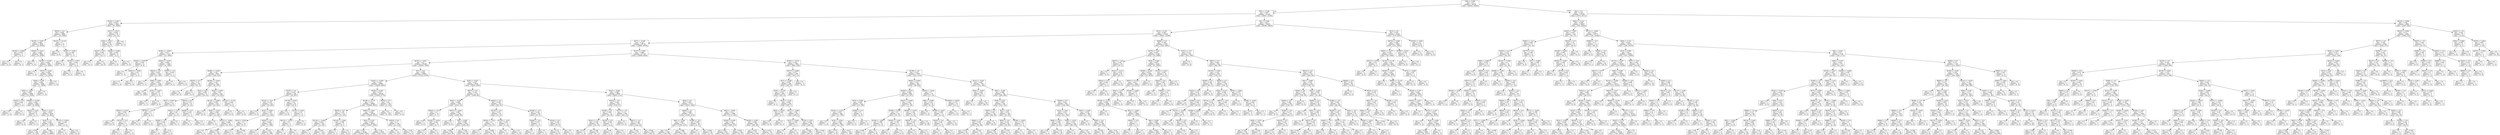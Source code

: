 digraph Tree {
node [shape=box] ;
0 [label="X[6] <= 0.099\ngini = 0.5\nsamples = 84796\nvalue = [42502, 42294]"] ;
1 [label="X[4] <= -0.194\ngini = 0.457\nsamples = 61010\nvalue = [39427, 21583]"] ;
0 -> 1 [labeldistance=2.5, labelangle=45, headlabel="True"] ;
2 [label="X[343] <= 0.003\ngini = 0.019\nsamples = 5005\nvalue = [47, 4958]"] ;
1 -> 2 ;
3 [label="X[955] <= 0.0\ngini = 0.009\nsamples = 4969\nvalue = [23, 4946]"] ;
2 -> 3 ;
4 [label="X[155] <= -0.097\ngini = 0.006\nsamples = 4955\nvalue = [16, 4939]"] ;
3 -> 4 ;
5 [label="X[230] <= 0.009\ngini = 0.444\nsamples = 3\nvalue = [2, 1]"] ;
4 -> 5 ;
6 [label="gini = 0.0\nsamples = 2\nvalue = [2, 0]"] ;
5 -> 6 ;
7 [label="gini = 0.0\nsamples = 1\nvalue = [0, 1]"] ;
5 -> 7 ;
8 [label="X[405] <= -0.014\ngini = 0.006\nsamples = 4952\nvalue = [14, 4938]"] ;
4 -> 8 ;
9 [label="gini = 0.0\nsamples = 1\nvalue = [1, 0]"] ;
8 -> 9 ;
10 [label="X[140] <= -0.106\ngini = 0.005\nsamples = 4951\nvalue = [13, 4938]"] ;
8 -> 10 ;
11 [label="gini = 0.0\nsamples = 1\nvalue = [1, 0]"] ;
10 -> 11 ;
12 [label="X[157] <= 0.022\ngini = 0.005\nsamples = 4950\nvalue = [12, 4938]"] ;
10 -> 12 ;
13 [label="X[49] <= 0.076\ngini = 0.004\nsamples = 4949\nvalue = [11, 4938]"] ;
12 -> 13 ;
14 [label="X[52] <= -0.647\ngini = 0.004\nsamples = 4948\nvalue = [10, 4938]"] ;
13 -> 14 ;
15 [label="X[332] <= 0.0\ngini = 0.444\nsamples = 3\nvalue = [1, 2]"] ;
14 -> 15 ;
16 [label="gini = 0.0\nsamples = 1\nvalue = [1, 0]"] ;
15 -> 16 ;
17 [label="gini = 0.0\nsamples = 2\nvalue = [0, 2]"] ;
15 -> 17 ;
18 [label="X[208] <= -0.046\ngini = 0.004\nsamples = 4945\nvalue = [9, 4936]"] ;
14 -> 18 ;
19 [label="X[222] <= 0.01\ngini = 0.278\nsamples = 6\nvalue = [1, 5]"] ;
18 -> 19 ;
20 [label="gini = 0.0\nsamples = 4\nvalue = [0, 4]"] ;
19 -> 20 ;
21 [label="gini = 0.5\nsamples = 2\nvalue = [1, 1]"] ;
19 -> 21 ;
22 [label="X[14] <= 0.142\ngini = 0.003\nsamples = 4939\nvalue = [8, 4931]"] ;
18 -> 22 ;
23 [label="X[18] <= -0.7\ngini = 0.003\nsamples = 4932\nvalue = [7, 4925]"] ;
22 -> 23 ;
24 [label="gini = 0.054\nsamples = 108\nvalue = [3, 105]"] ;
23 -> 24 ;
25 [label="gini = 0.002\nsamples = 4824\nvalue = [4, 4820]"] ;
23 -> 25 ;
26 [label="X[137] <= 0.004\ngini = 0.245\nsamples = 7\nvalue = [1, 6]"] ;
22 -> 26 ;
27 [label="gini = 0.0\nsamples = 1\nvalue = [1, 0]"] ;
26 -> 27 ;
28 [label="gini = 0.0\nsamples = 6\nvalue = [0, 6]"] ;
26 -> 28 ;
29 [label="gini = 0.0\nsamples = 1\nvalue = [1, 0]"] ;
13 -> 29 ;
30 [label="gini = 0.0\nsamples = 1\nvalue = [1, 0]"] ;
12 -> 30 ;
31 [label="X[222] <= -0.118\ngini = 0.5\nsamples = 14\nvalue = [7, 7]"] ;
3 -> 31 ;
32 [label="gini = 0.0\nsamples = 5\nvalue = [0, 5]"] ;
31 -> 32 ;
33 [label="X[161] <= -0.002\ngini = 0.346\nsamples = 9\nvalue = [7, 2]"] ;
31 -> 33 ;
34 [label="gini = 0.0\nsamples = 6\nvalue = [6, 0]"] ;
33 -> 34 ;
35 [label="X[183] <= 0.007\ngini = 0.444\nsamples = 3\nvalue = [1, 2]"] ;
33 -> 35 ;
36 [label="gini = 0.0\nsamples = 2\nvalue = [0, 2]"] ;
35 -> 36 ;
37 [label="gini = 0.0\nsamples = 1\nvalue = [1, 0]"] ;
35 -> 37 ;
38 [label="X[31] <= 0.015\ngini = 0.444\nsamples = 36\nvalue = [24, 12]"] ;
2 -> 38 ;
39 [label="X[45] <= 0.011\ngini = 0.285\nsamples = 29\nvalue = [24, 5]"] ;
38 -> 39 ;
40 [label="X[207] <= 0.0\ngini = 0.083\nsamples = 23\nvalue = [22, 1]"] ;
39 -> 40 ;
41 [label="gini = 0.0\nsamples = 1\nvalue = [0, 1]"] ;
40 -> 41 ;
42 [label="gini = 0.0\nsamples = 22\nvalue = [22, 0]"] ;
40 -> 42 ;
43 [label="X[292] <= 0.069\ngini = 0.444\nsamples = 6\nvalue = [2, 4]"] ;
39 -> 43 ;
44 [label="gini = 0.0\nsamples = 2\nvalue = [2, 0]"] ;
43 -> 44 ;
45 [label="gini = 0.0\nsamples = 4\nvalue = [0, 4]"] ;
43 -> 45 ;
46 [label="gini = 0.0\nsamples = 7\nvalue = [0, 7]"] ;
38 -> 46 ;
47 [label="X[1] <= 0.506\ngini = 0.417\nsamples = 56005\nvalue = [39380, 16625]"] ;
1 -> 47 ;
48 [label="X[12] <= 0.321\ngini = 0.363\nsamples = 51439\nvalue = [39201, 12238]"] ;
47 -> 48 ;
49 [label="X[27] <= -0.348\ngini = 0.327\nsamples = 48730\nvalue = [38696, 10034]"] ;
48 -> 49 ;
50 [label="X[381] <= -0.008\ngini = 0.017\nsamples = 1412\nvalue = [12, 1400]"] ;
49 -> 50 ;
51 [label="X[325] <= 0.004\ngini = 0.444\nsamples = 12\nvalue = [8, 4]"] ;
50 -> 51 ;
52 [label="gini = 0.0\nsamples = 7\nvalue = [7, 0]"] ;
51 -> 52 ;
53 [label="X[261] <= -0.083\ngini = 0.32\nsamples = 5\nvalue = [1, 4]"] ;
51 -> 53 ;
54 [label="gini = 0.0\nsamples = 1\nvalue = [1, 0]"] ;
53 -> 54 ;
55 [label="gini = 0.0\nsamples = 4\nvalue = [0, 4]"] ;
53 -> 55 ;
56 [label="X[293] <= 0.018\ngini = 0.006\nsamples = 1400\nvalue = [4, 1396]"] ;
50 -> 56 ;
57 [label="X[625] <= -0.0\ngini = 0.003\nsamples = 1397\nvalue = [2, 1395]"] ;
56 -> 57 ;
58 [label="gini = 0.0\nsamples = 1\nvalue = [1, 0]"] ;
57 -> 58 ;
59 [label="X[96] <= 0.904\ngini = 0.001\nsamples = 1396\nvalue = [1, 1395]"] ;
57 -> 59 ;
60 [label="gini = 0.0\nsamples = 1392\nvalue = [0, 1392]"] ;
59 -> 60 ;
61 [label="X[74] <= -0.017\ngini = 0.375\nsamples = 4\nvalue = [1, 3]"] ;
59 -> 61 ;
62 [label="gini = 0.5\nsamples = 2\nvalue = [1, 1]"] ;
61 -> 62 ;
63 [label="gini = 0.0\nsamples = 2\nvalue = [0, 2]"] ;
61 -> 63 ;
64 [label="X[767] <= 0.0\ngini = 0.444\nsamples = 3\nvalue = [2, 1]"] ;
56 -> 64 ;
65 [label="gini = 0.0\nsamples = 1\nvalue = [0, 1]"] ;
64 -> 65 ;
66 [label="gini = 0.0\nsamples = 2\nvalue = [2, 0]"] ;
64 -> 66 ;
67 [label="X[157] <= 0.004\ngini = 0.298\nsamples = 47318\nvalue = [38684, 8634]"] ;
49 -> 67 ;
68 [label="X[270] <= -0.001\ngini = 0.27\nsamples = 45326\nvalue = [38018, 7308]"] ;
67 -> 68 ;
69 [label="X[369] <= -0.004\ngini = 0.28\nsamples = 629\nvalue = [106, 523]"] ;
68 -> 69 ;
70 [label="X[670] <= 0.0\ngini = 0.14\nsamples = 66\nvalue = [61, 5]"] ;
69 -> 70 ;
71 [label="gini = 0.0\nsamples = 61\nvalue = [61, 0]"] ;
70 -> 71 ;
72 [label="gini = 0.0\nsamples = 5\nvalue = [0, 5]"] ;
70 -> 72 ;
73 [label="X[209] <= -0.028\ngini = 0.147\nsamples = 563\nvalue = [45, 518]"] ;
69 -> 73 ;
74 [label="X[33] <= 0.03\ngini = 0.464\nsamples = 41\nvalue = [26, 15]"] ;
73 -> 74 ;
75 [label="X[37] <= 0.007\ngini = 0.211\nsamples = 25\nvalue = [22, 3]"] ;
74 -> 75 ;
76 [label="X[257] <= 0.155\ngini = 0.091\nsamples = 21\nvalue = [20, 1]"] ;
75 -> 76 ;
77 [label="gini = 0.0\nsamples = 19\nvalue = [19, 0]"] ;
76 -> 77 ;
78 [label="X[714] <= 0.0\ngini = 0.5\nsamples = 2\nvalue = [1, 1]"] ;
76 -> 78 ;
79 [label="gini = 0.0\nsamples = 1\nvalue = [0, 1]"] ;
78 -> 79 ;
80 [label="gini = 0.0\nsamples = 1\nvalue = [1, 0]"] ;
78 -> 80 ;
81 [label="X[750] <= -0.0\ngini = 0.5\nsamples = 4\nvalue = [2, 2]"] ;
75 -> 81 ;
82 [label="gini = 0.0\nsamples = 2\nvalue = [0, 2]"] ;
81 -> 82 ;
83 [label="gini = 0.0\nsamples = 2\nvalue = [2, 0]"] ;
81 -> 83 ;
84 [label="X[570] <= 0.0\ngini = 0.375\nsamples = 16\nvalue = [4, 12]"] ;
74 -> 84 ;
85 [label="X[831] <= -0.0\ngini = 0.26\nsamples = 13\nvalue = [2, 11]"] ;
84 -> 85 ;
86 [label="X[566] <= -0.0\ngini = 0.444\nsamples = 6\nvalue = [2, 4]"] ;
85 -> 86 ;
87 [label="gini = 0.0\nsamples = 1\nvalue = [1, 0]"] ;
86 -> 87 ;
88 [label="gini = 0.32\nsamples = 5\nvalue = [1, 4]"] ;
86 -> 88 ;
89 [label="gini = 0.0\nsamples = 7\nvalue = [0, 7]"] ;
85 -> 89 ;
90 [label="X[498] <= -0.0\ngini = 0.444\nsamples = 3\nvalue = [2, 1]"] ;
84 -> 90 ;
91 [label="gini = 0.0\nsamples = 1\nvalue = [0, 1]"] ;
90 -> 91 ;
92 [label="gini = 0.0\nsamples = 2\nvalue = [2, 0]"] ;
90 -> 92 ;
93 [label="X[24] <= 0.078\ngini = 0.07\nsamples = 522\nvalue = [19, 503]"] ;
73 -> 93 ;
94 [label="X[116] <= -0.088\ngini = 0.056\nsamples = 516\nvalue = [15, 501]"] ;
93 -> 94 ;
95 [label="gini = 0.0\nsamples = 2\nvalue = [2, 0]"] ;
94 -> 95 ;
96 [label="X[92] <= -0.101\ngini = 0.049\nsamples = 514\nvalue = [13, 501]"] ;
94 -> 96 ;
97 [label="gini = 0.0\nsamples = 1\nvalue = [1, 0]"] ;
96 -> 97 ;
98 [label="X[213] <= -0.266\ngini = 0.046\nsamples = 513\nvalue = [12, 501]"] ;
96 -> 98 ;
99 [label="gini = 0.0\nsamples = 1\nvalue = [1, 0]"] ;
98 -> 99 ;
100 [label="gini = 0.042\nsamples = 512\nvalue = [11, 501]"] ;
98 -> 100 ;
101 [label="X[114] <= -0.142\ngini = 0.444\nsamples = 6\nvalue = [4, 2]"] ;
93 -> 101 ;
102 [label="gini = 0.0\nsamples = 2\nvalue = [0, 2]"] ;
101 -> 102 ;
103 [label="gini = 0.0\nsamples = 4\nvalue = [4, 0]"] ;
101 -> 103 ;
104 [label="X[7] <= 0.21\ngini = 0.258\nsamples = 44697\nvalue = [37912, 6785]"] ;
68 -> 104 ;
105 [label="X[201] <= -0.009\ngini = 0.224\nsamples = 38867\nvalue = [33884, 4983]"] ;
104 -> 105 ;
106 [label="X[707] <= 0.0\ngini = 0.232\nsamples = 239\nvalue = [32, 207]"] ;
105 -> 106 ;
107 [label="X[133] <= -0.01\ngini = 0.135\nsamples = 219\nvalue = [16, 203]"] ;
106 -> 107 ;
108 [label="gini = 0.0\nsamples = 4\nvalue = [4, 0]"] ;
107 -> 108 ;
109 [label="X[19] <= -0.061\ngini = 0.105\nsamples = 215\nvalue = [12, 203]"] ;
107 -> 109 ;
110 [label="X[10] <= 0.029\ngini = 0.5\nsamples = 10\nvalue = [5, 5]"] ;
109 -> 110 ;
111 [label="gini = 0.0\nsamples = 3\nvalue = [0, 3]"] ;
110 -> 111 ;
112 [label="gini = 0.408\nsamples = 7\nvalue = [5, 2]"] ;
110 -> 112 ;
113 [label="X[955] <= -0.0\ngini = 0.066\nsamples = 205\nvalue = [7, 198]"] ;
109 -> 113 ;
114 [label="gini = 0.0\nsamples = 1\nvalue = [1, 0]"] ;
113 -> 114 ;
115 [label="gini = 0.057\nsamples = 204\nvalue = [6, 198]"] ;
113 -> 115 ;
116 [label="X[176] <= 0.031\ngini = 0.32\nsamples = 20\nvalue = [16, 4]"] ;
106 -> 116 ;
117 [label="gini = 0.0\nsamples = 15\nvalue = [15, 0]"] ;
116 -> 117 ;
118 [label="X[151] <= 0.001\ngini = 0.32\nsamples = 5\nvalue = [1, 4]"] ;
116 -> 118 ;
119 [label="X[513] <= -0.021\ngini = 0.5\nsamples = 2\nvalue = [1, 1]"] ;
118 -> 119 ;
120 [label="gini = 0.0\nsamples = 1\nvalue = [1, 0]"] ;
119 -> 120 ;
121 [label="gini = 0.0\nsamples = 1\nvalue = [0, 1]"] ;
119 -> 121 ;
122 [label="gini = 0.0\nsamples = 3\nvalue = [0, 3]"] ;
118 -> 122 ;
123 [label="X[230] <= 0.081\ngini = 0.217\nsamples = 38628\nvalue = [33852, 4776]"] ;
105 -> 123 ;
124 [label="X[128] <= -0.174\ngini = 0.212\nsamples = 38482\nvalue = [33849, 4633]"] ;
123 -> 124 ;
125 [label="X[679] <= 0.0\ngini = 0.139\nsamples = 133\nvalue = [10, 123]"] ;
124 -> 125 ;
126 [label="X[119] <= -0.459\ngini = 0.032\nsamples = 124\nvalue = [2, 122]"] ;
125 -> 126 ;
127 [label="gini = 0.0\nsamples = 1\nvalue = [1, 0]"] ;
126 -> 127 ;
128 [label="gini = 0.016\nsamples = 123\nvalue = [1, 122]"] ;
126 -> 128 ;
129 [label="X[319] <= -0.004\ngini = 0.198\nsamples = 9\nvalue = [8, 1]"] ;
125 -> 129 ;
130 [label="gini = 0.0\nsamples = 1\nvalue = [0, 1]"] ;
129 -> 130 ;
131 [label="gini = 0.0\nsamples = 8\nvalue = [8, 0]"] ;
129 -> 131 ;
132 [label="X[587] <= 0.001\ngini = 0.208\nsamples = 38349\nvalue = [33839, 4510]"] ;
124 -> 132 ;
133 [label="X[21] <= 0.105\ngini = 0.203\nsamples = 38221\nvalue = [33827, 4394]"] ;
132 -> 133 ;
134 [label="gini = 0.187\nsamples = 36182\nvalue = [32400, 3782]"] ;
133 -> 134 ;
135 [label="gini = 0.42\nsamples = 2039\nvalue = [1427, 612]"] ;
133 -> 135 ;
136 [label="X[553] <= 0.0\ngini = 0.17\nsamples = 128\nvalue = [12, 116]"] ;
132 -> 136 ;
137 [label="gini = 0.0\nsamples = 113\nvalue = [0, 113]"] ;
136 -> 137 ;
138 [label="gini = 0.32\nsamples = 15\nvalue = [12, 3]"] ;
136 -> 138 ;
139 [label="X[974] <= 0.0\ngini = 0.04\nsamples = 146\nvalue = [3, 143]"] ;
123 -> 139 ;
140 [label="gini = 0.0\nsamples = 143\nvalue = [0, 143]"] ;
139 -> 140 ;
141 [label="gini = 0.0\nsamples = 3\nvalue = [3, 0]"] ;
139 -> 141 ;
142 [label="X[25] <= -0.037\ngini = 0.427\nsamples = 5830\nvalue = [4028, 1802]"] ;
104 -> 142 ;
143 [label="X[977] <= 0.0\ngini = 0.142\nsamples = 1170\nvalue = [1080, 90]"] ;
142 -> 143 ;
144 [label="X[32] <= -0.458\ngini = 0.098\nsamples = 1067\nvalue = [1012, 55]"] ;
143 -> 144 ;
145 [label="X[621] <= -0.0\ngini = 0.5\nsamples = 14\nvalue = [7, 7]"] ;
144 -> 145 ;
146 [label="gini = 0.0\nsamples = 3\nvalue = [3, 0]"] ;
145 -> 146 ;
147 [label="X[185] <= 0.016\ngini = 0.463\nsamples = 11\nvalue = [4, 7]"] ;
145 -> 147 ;
148 [label="gini = 0.0\nsamples = 3\nvalue = [0, 3]"] ;
147 -> 148 ;
149 [label="gini = 0.5\nsamples = 8\nvalue = [4, 4]"] ;
147 -> 149 ;
150 [label="X[677] <= -0.002\ngini = 0.087\nsamples = 1053\nvalue = [1005, 48]"] ;
144 -> 150 ;
151 [label="gini = 0.0\nsamples = 2\nvalue = [0, 2]"] ;
150 -> 151 ;
152 [label="X[4] <= 0.829\ngini = 0.084\nsamples = 1051\nvalue = [1005, 46]"] ;
150 -> 152 ;
153 [label="gini = 0.061\nsamples = 946\nvalue = [916, 30]"] ;
152 -> 153 ;
154 [label="gini = 0.258\nsamples = 105\nvalue = [89, 16]"] ;
152 -> 154 ;
155 [label="X[602] <= -0.0\ngini = 0.449\nsamples = 103\nvalue = [68, 35]"] ;
143 -> 155 ;
156 [label="X[735] <= -0.0\ngini = 0.474\nsamples = 44\nvalue = [17, 27]"] ;
155 -> 156 ;
157 [label="X[204] <= -0.02\ngini = 0.5\nsamples = 33\nvalue = [16, 17]"] ;
156 -> 157 ;
158 [label="gini = 0.0\nsamples = 3\nvalue = [0, 3]"] ;
157 -> 158 ;
159 [label="gini = 0.498\nsamples = 30\nvalue = [16, 14]"] ;
157 -> 159 ;
160 [label="X[170] <= -0.03\ngini = 0.165\nsamples = 11\nvalue = [1, 10]"] ;
156 -> 160 ;
161 [label="gini = 0.0\nsamples = 1\nvalue = [1, 0]"] ;
160 -> 161 ;
162 [label="gini = 0.0\nsamples = 10\nvalue = [0, 10]"] ;
160 -> 162 ;
163 [label="X[798] <= -0.0\ngini = 0.234\nsamples = 59\nvalue = [51, 8]"] ;
155 -> 163 ;
164 [label="X[266] <= -0.0\ngini = 0.375\nsamples = 4\nvalue = [1, 3]"] ;
163 -> 164 ;
165 [label="gini = 0.0\nsamples = 2\nvalue = [0, 2]"] ;
164 -> 165 ;
166 [label="gini = 0.5\nsamples = 2\nvalue = [1, 1]"] ;
164 -> 166 ;
167 [label="X[704] <= 0.0\ngini = 0.165\nsamples = 55\nvalue = [50, 5]"] ;
163 -> 167 ;
168 [label="gini = 0.137\nsamples = 54\nvalue = [50, 4]"] ;
167 -> 168 ;
169 [label="gini = 0.0\nsamples = 1\nvalue = [0, 1]"] ;
167 -> 169 ;
170 [label="X[22] <= -0.062\ngini = 0.465\nsamples = 4660\nvalue = [2948, 1712]"] ;
142 -> 170 ;
171 [label="X[343] <= -0.0\ngini = 0.164\nsamples = 523\nvalue = [476, 47]"] ;
170 -> 171 ;
172 [label="X[709] <= 0.0\ngini = 0.394\nsamples = 74\nvalue = [54, 20]"] ;
171 -> 172 ;
173 [label="X[181] <= -0.0\ngini = 0.338\nsamples = 65\nvalue = [51, 14]"] ;
172 -> 173 ;
174 [label="gini = 0.375\nsamples = 4\nvalue = [1, 3]"] ;
173 -> 174 ;
175 [label="gini = 0.296\nsamples = 61\nvalue = [50, 11]"] ;
173 -> 175 ;
176 [label="X[318] <= 0.0\ngini = 0.444\nsamples = 9\nvalue = [3, 6]"] ;
172 -> 176 ;
177 [label="gini = 0.48\nsamples = 5\nvalue = [3, 2]"] ;
176 -> 177 ;
178 [label="gini = 0.0\nsamples = 4\nvalue = [0, 4]"] ;
176 -> 178 ;
179 [label="X[777] <= -0.0\ngini = 0.113\nsamples = 449\nvalue = [422, 27]"] ;
171 -> 179 ;
180 [label="gini = 0.0\nsamples = 2\nvalue = [0, 2]"] ;
179 -> 180 ;
181 [label="X[827] <= -0.0\ngini = 0.106\nsamples = 447\nvalue = [422, 25]"] ;
179 -> 181 ;
182 [label="gini = 0.193\nsamples = 157\nvalue = [140, 17]"] ;
181 -> 182 ;
183 [label="gini = 0.054\nsamples = 290\nvalue = [282, 8]"] ;
181 -> 183 ;
184 [label="X[44] <= 0.0\ngini = 0.481\nsamples = 4137\nvalue = [2472, 1665]"] ;
170 -> 184 ;
185 [label="X[593] <= 0.0\ngini = 0.498\nsamples = 2571\nvalue = [1359, 1212]"] ;
184 -> 185 ;
186 [label="X[81] <= -0.004\ngini = 0.497\nsamples = 2511\nvalue = [1356, 1155]"] ;
185 -> 186 ;
187 [label="gini = 0.5\nsamples = 1538\nvalue = [746, 792]"] ;
186 -> 187 ;
188 [label="gini = 0.468\nsamples = 973\nvalue = [610, 363]"] ;
186 -> 188 ;
189 [label="X[786] <= -0.0\ngini = 0.095\nsamples = 60\nvalue = [3, 57]"] ;
185 -> 189 ;
190 [label="gini = 0.0\nsamples = 1\nvalue = [1, 0]"] ;
189 -> 190 ;
191 [label="gini = 0.065\nsamples = 59\nvalue = [2, 57]"] ;
189 -> 191 ;
192 [label="X[63] <= -0.009\ngini = 0.411\nsamples = 1566\nvalue = [1113, 453]"] ;
184 -> 192 ;
193 [label="X[245] <= 0.004\ngini = 0.46\nsamples = 1041\nvalue = [668, 373]"] ;
192 -> 193 ;
194 [label="gini = 0.447\nsamples = 939\nvalue = [623, 316]"] ;
193 -> 194 ;
195 [label="gini = 0.493\nsamples = 102\nvalue = [45, 57]"] ;
193 -> 195 ;
196 [label="X[383] <= 0.001\ngini = 0.258\nsamples = 525\nvalue = [445, 80]"] ;
192 -> 196 ;
197 [label="gini = 0.219\nsamples = 471\nvalue = [412, 59]"] ;
196 -> 197 ;
198 [label="gini = 0.475\nsamples = 54\nvalue = [33, 21]"] ;
196 -> 198 ;
199 [label="X[163] <= -0.016\ngini = 0.445\nsamples = 1992\nvalue = [666, 1326]"] ;
67 -> 199 ;
200 [label="X[317] <= 0.006\ngini = 0.077\nsamples = 299\nvalue = [287, 12]"] ;
199 -> 200 ;
201 [label="X[17] <= 0.389\ngini = 0.059\nsamples = 296\nvalue = [287, 9]"] ;
200 -> 201 ;
202 [label="X[35] <= -0.138\ngini = 0.053\nsamples = 295\nvalue = [287, 8]"] ;
201 -> 202 ;
203 [label="gini = 0.0\nsamples = 1\nvalue = [0, 1]"] ;
202 -> 203 ;
204 [label="X[14] <= -0.161\ngini = 0.046\nsamples = 294\nvalue = [287, 7]"] ;
202 -> 204 ;
205 [label="X[62] <= 0.032\ngini = 0.444\nsamples = 3\nvalue = [2, 1]"] ;
204 -> 205 ;
206 [label="gini = 0.0\nsamples = 2\nvalue = [2, 0]"] ;
205 -> 206 ;
207 [label="gini = 0.0\nsamples = 1\nvalue = [0, 1]"] ;
205 -> 207 ;
208 [label="X[27] <= -0.066\ngini = 0.04\nsamples = 291\nvalue = [285, 6]"] ;
204 -> 208 ;
209 [label="X[31] <= 0.009\ngini = 0.444\nsamples = 3\nvalue = [2, 1]"] ;
208 -> 209 ;
210 [label="gini = 0.0\nsamples = 1\nvalue = [0, 1]"] ;
209 -> 210 ;
211 [label="gini = 0.0\nsamples = 2\nvalue = [2, 0]"] ;
209 -> 211 ;
212 [label="X[125] <= 0.04\ngini = 0.034\nsamples = 288\nvalue = [283, 5]"] ;
208 -> 212 ;
213 [label="gini = 0.028\nsamples = 285\nvalue = [281, 4]"] ;
212 -> 213 ;
214 [label="gini = 0.444\nsamples = 3\nvalue = [2, 1]"] ;
212 -> 214 ;
215 [label="gini = 0.0\nsamples = 1\nvalue = [0, 1]"] ;
201 -> 215 ;
216 [label="gini = 0.0\nsamples = 3\nvalue = [0, 3]"] ;
200 -> 216 ;
217 [label="X[158] <= 0.0\ngini = 0.347\nsamples = 1693\nvalue = [379, 1314]"] ;
199 -> 217 ;
218 [label="X[402] <= 0.005\ngini = 0.101\nsamples = 901\nvalue = [48, 853]"] ;
217 -> 218 ;
219 [label="X[294] <= 0.016\ngini = 0.069\nsamples = 868\nvalue = [31, 837]"] ;
218 -> 219 ;
220 [label="X[73] <= 0.084\ngini = 0.034\nsamples = 812\nvalue = [14, 798]"] ;
219 -> 220 ;
221 [label="X[151] <= -0.274\ngini = 0.027\nsamples = 806\nvalue = [11, 795]"] ;
220 -> 221 ;
222 [label="gini = 0.0\nsamples = 1\nvalue = [1, 0]"] ;
221 -> 222 ;
223 [label="X[19] <= -0.063\ngini = 0.025\nsamples = 805\nvalue = [10, 795]"] ;
221 -> 223 ;
224 [label="gini = 0.375\nsamples = 12\nvalue = [3, 9]"] ;
223 -> 224 ;
225 [label="gini = 0.017\nsamples = 793\nvalue = [7, 786]"] ;
223 -> 225 ;
226 [label="X[298] <= 0.0\ngini = 0.5\nsamples = 6\nvalue = [3, 3]"] ;
220 -> 226 ;
227 [label="gini = 0.0\nsamples = 3\nvalue = [0, 3]"] ;
226 -> 227 ;
228 [label="gini = 0.0\nsamples = 3\nvalue = [3, 0]"] ;
226 -> 228 ;
229 [label="X[227] <= 0.005\ngini = 0.423\nsamples = 56\nvalue = [17, 39]"] ;
219 -> 229 ;
230 [label="X[395] <= 0.005\ngini = 0.5\nsamples = 30\nvalue = [15, 15]"] ;
229 -> 230 ;
231 [label="X[158] <= -0.087\ngini = 0.388\nsamples = 19\nvalue = [5, 14]"] ;
230 -> 231 ;
232 [label="gini = 0.496\nsamples = 11\nvalue = [5, 6]"] ;
231 -> 232 ;
233 [label="gini = 0.0\nsamples = 8\nvalue = [0, 8]"] ;
231 -> 233 ;
234 [label="X[505] <= -0.001\ngini = 0.165\nsamples = 11\nvalue = [10, 1]"] ;
230 -> 234 ;
235 [label="gini = 0.0\nsamples = 1\nvalue = [0, 1]"] ;
234 -> 235 ;
236 [label="gini = 0.0\nsamples = 10\nvalue = [10, 0]"] ;
234 -> 236 ;
237 [label="X[306] <= -0.018\ngini = 0.142\nsamples = 26\nvalue = [2, 24]"] ;
229 -> 237 ;
238 [label="X[678] <= -0.0\ngini = 0.444\nsamples = 6\nvalue = [2, 4]"] ;
237 -> 238 ;
239 [label="gini = 0.5\nsamples = 4\nvalue = [2, 2]"] ;
238 -> 239 ;
240 [label="gini = 0.0\nsamples = 2\nvalue = [0, 2]"] ;
238 -> 240 ;
241 [label="gini = 0.0\nsamples = 20\nvalue = [0, 20]"] ;
237 -> 241 ;
242 [label="X[242] <= -0.021\ngini = 0.5\nsamples = 33\nvalue = [17, 16]"] ;
218 -> 242 ;
243 [label="X[8] <= -0.049\ngini = 0.332\nsamples = 19\nvalue = [4, 15]"] ;
242 -> 243 ;
244 [label="gini = 0.0\nsamples = 2\nvalue = [2, 0]"] ;
243 -> 244 ;
245 [label="X[459] <= -0.027\ngini = 0.208\nsamples = 17\nvalue = [2, 15]"] ;
243 -> 245 ;
246 [label="X[525] <= 0.0\ngini = 0.48\nsamples = 5\nvalue = [2, 3]"] ;
245 -> 246 ;
247 [label="gini = 0.0\nsamples = 3\nvalue = [0, 3]"] ;
246 -> 247 ;
248 [label="gini = 0.0\nsamples = 2\nvalue = [2, 0]"] ;
246 -> 248 ;
249 [label="gini = 0.0\nsamples = 12\nvalue = [0, 12]"] ;
245 -> 249 ;
250 [label="X[365] <= 0.004\ngini = 0.133\nsamples = 14\nvalue = [13, 1]"] ;
242 -> 250 ;
251 [label="gini = 0.0\nsamples = 13\nvalue = [13, 0]"] ;
250 -> 251 ;
252 [label="gini = 0.0\nsamples = 1\nvalue = [0, 1]"] ;
250 -> 252 ;
253 [label="X[13] <= -0.047\ngini = 0.487\nsamples = 792\nvalue = [331, 461]"] ;
217 -> 253 ;
254 [label="X[45] <= -0.057\ngini = 0.029\nsamples = 67\nvalue = [66, 1]"] ;
253 -> 254 ;
255 [label="gini = 0.0\nsamples = 1\nvalue = [0, 1]"] ;
254 -> 255 ;
256 [label="gini = 0.0\nsamples = 66\nvalue = [66, 0]"] ;
254 -> 256 ;
257 [label="X[9] <= -0.009\ngini = 0.464\nsamples = 725\nvalue = [265, 460]"] ;
253 -> 257 ;
258 [label="X[36] <= 0.021\ngini = 0.493\nsamples = 228\nvalue = [127, 101]"] ;
257 -> 258 ;
259 [label="X[597] <= 0.0\ngini = 0.416\nsamples = 122\nvalue = [86, 36]"] ;
258 -> 259 ;
260 [label="X[492] <= 0.0\ngini = 0.476\nsamples = 92\nvalue = [56, 36]"] ;
259 -> 260 ;
261 [label="gini = 0.375\nsamples = 60\nvalue = [45, 15]"] ;
260 -> 261 ;
262 [label="gini = 0.451\nsamples = 32\nvalue = [11, 21]"] ;
260 -> 262 ;
263 [label="gini = 0.0\nsamples = 30\nvalue = [30, 0]"] ;
259 -> 263 ;
264 [label="X[2] <= -0.07\ngini = 0.474\nsamples = 106\nvalue = [41, 65]"] ;
258 -> 264 ;
265 [label="X[991] <= 0.0\ngini = 0.435\nsamples = 94\nvalue = [30, 64]"] ;
264 -> 265 ;
266 [label="gini = 0.369\nsamples = 82\nvalue = [20, 62]"] ;
265 -> 266 ;
267 [label="gini = 0.278\nsamples = 12\nvalue = [10, 2]"] ;
265 -> 267 ;
268 [label="X[338] <= 0.002\ngini = 0.153\nsamples = 12\nvalue = [11, 1]"] ;
264 -> 268 ;
269 [label="gini = 0.0\nsamples = 11\nvalue = [11, 0]"] ;
268 -> 269 ;
270 [label="gini = 0.0\nsamples = 1\nvalue = [0, 1]"] ;
268 -> 270 ;
271 [label="X[450] <= 0.0\ngini = 0.401\nsamples = 497\nvalue = [138, 359]"] ;
257 -> 271 ;
272 [label="X[14] <= -0.04\ngini = 0.451\nsamples = 311\nvalue = [107, 204]"] ;
271 -> 272 ;
273 [label="X[88] <= 0.013\ngini = 0.259\nsamples = 59\nvalue = [9, 50]"] ;
272 -> 273 ;
274 [label="gini = 0.49\nsamples = 7\nvalue = [4, 3]"] ;
273 -> 274 ;
275 [label="gini = 0.174\nsamples = 52\nvalue = [5, 47]"] ;
273 -> 275 ;
276 [label="X[48] <= -0.014\ngini = 0.475\nsamples = 252\nvalue = [98, 154]"] ;
272 -> 276 ;
277 [label="gini = 0.0\nsamples = 5\nvalue = [5, 0]"] ;
276 -> 277 ;
278 [label="gini = 0.47\nsamples = 247\nvalue = [93, 154]"] ;
276 -> 278 ;
279 [label="X[87] <= -0.308\ngini = 0.278\nsamples = 186\nvalue = [31, 155]"] ;
271 -> 279 ;
280 [label="gini = 0.0\nsamples = 2\nvalue = [2, 0]"] ;
279 -> 280 ;
281 [label="X[49] <= -0.0\ngini = 0.266\nsamples = 184\nvalue = [29, 155]"] ;
279 -> 281 ;
282 [label="gini = 0.044\nsamples = 44\nvalue = [1, 43]"] ;
281 -> 282 ;
283 [label="gini = 0.32\nsamples = 140\nvalue = [28, 112]"] ;
281 -> 283 ;
284 [label="X[956] <= 0.0\ngini = 0.303\nsamples = 2709\nvalue = [505, 2204]"] ;
48 -> 284 ;
285 [label="X[375] <= -0.01\ngini = 0.047\nsamples = 2148\nvalue = [52, 2096]"] ;
284 -> 285 ;
286 [label="X[677] <= -0.0\ngini = 0.191\nsamples = 28\nvalue = [25, 3]"] ;
285 -> 286 ;
287 [label="gini = 0.0\nsamples = 2\nvalue = [0, 2]"] ;
286 -> 287 ;
288 [label="X[18] <= -0.113\ngini = 0.074\nsamples = 26\nvalue = [25, 1]"] ;
286 -> 288 ;
289 [label="X[532] <= 0.0\ngini = 0.444\nsamples = 3\nvalue = [2, 1]"] ;
288 -> 289 ;
290 [label="gini = 0.0\nsamples = 1\nvalue = [0, 1]"] ;
289 -> 290 ;
291 [label="gini = 0.0\nsamples = 2\nvalue = [2, 0]"] ;
289 -> 291 ;
292 [label="gini = 0.0\nsamples = 23\nvalue = [23, 0]"] ;
288 -> 292 ;
293 [label="X[18] <= 0.484\ngini = 0.025\nsamples = 2120\nvalue = [27, 2093]"] ;
285 -> 293 ;
294 [label="X[258] <= 0.024\ngini = 0.014\nsamples = 2094\nvalue = [15, 2079]"] ;
293 -> 294 ;
295 [label="X[457] <= 0.129\ngini = 0.011\nsamples = 2091\nvalue = [12, 2079]"] ;
294 -> 295 ;
296 [label="X[52] <= 0.75\ngini = 0.009\nsamples = 2087\nvalue = [9, 2078]"] ;
295 -> 296 ;
297 [label="X[120] <= -0.156\ngini = 0.008\nsamples = 2086\nvalue = [8, 2078]"] ;
296 -> 297 ;
298 [label="gini = 0.0\nsamples = 1\nvalue = [1, 0]"] ;
297 -> 298 ;
299 [label="X[52] <= -0.664\ngini = 0.007\nsamples = 2085\nvalue = [7, 2078]"] ;
297 -> 299 ;
300 [label="X[461] <= 0.0\ngini = 0.5\nsamples = 2\nvalue = [1, 1]"] ;
299 -> 300 ;
301 [label="gini = 0.0\nsamples = 1\nvalue = [0, 1]"] ;
300 -> 301 ;
302 [label="gini = 0.0\nsamples = 1\nvalue = [1, 0]"] ;
300 -> 302 ;
303 [label="X[6] <= 0.099\ngini = 0.006\nsamples = 2083\nvalue = [6, 2077]"] ;
299 -> 303 ;
304 [label="gini = 0.005\nsamples = 2081\nvalue = [5, 2076]"] ;
303 -> 304 ;
305 [label="gini = 0.5\nsamples = 2\nvalue = [1, 1]"] ;
303 -> 305 ;
306 [label="gini = 0.0\nsamples = 1\nvalue = [1, 0]"] ;
296 -> 306 ;
307 [label="X[148] <= 0.004\ngini = 0.375\nsamples = 4\nvalue = [3, 1]"] ;
295 -> 307 ;
308 [label="gini = 0.0\nsamples = 1\nvalue = [0, 1]"] ;
307 -> 308 ;
309 [label="gini = 0.0\nsamples = 3\nvalue = [3, 0]"] ;
307 -> 309 ;
310 [label="gini = 0.0\nsamples = 3\nvalue = [3, 0]"] ;
294 -> 310 ;
311 [label="X[141] <= 0.011\ngini = 0.497\nsamples = 26\nvalue = [12, 14]"] ;
293 -> 311 ;
312 [label="X[623] <= 0.0\ngini = 0.346\nsamples = 18\nvalue = [4, 14]"] ;
311 -> 312 ;
313 [label="gini = 0.0\nsamples = 13\nvalue = [0, 13]"] ;
312 -> 313 ;
314 [label="X[592] <= -0.0\ngini = 0.32\nsamples = 5\nvalue = [4, 1]"] ;
312 -> 314 ;
315 [label="gini = 0.0\nsamples = 1\nvalue = [0, 1]"] ;
314 -> 315 ;
316 [label="gini = 0.0\nsamples = 4\nvalue = [4, 0]"] ;
314 -> 316 ;
317 [label="gini = 0.0\nsamples = 8\nvalue = [8, 0]"] ;
311 -> 317 ;
318 [label="X[701] <= -0.0\ngini = 0.311\nsamples = 561\nvalue = [453, 108]"] ;
284 -> 318 ;
319 [label="gini = 0.0\nsamples = 9\nvalue = [0, 9]"] ;
318 -> 319 ;
320 [label="X[961] <= 0.0\ngini = 0.294\nsamples = 552\nvalue = [453, 99]"] ;
318 -> 320 ;
321 [label="X[152] <= -0.001\ngini = 0.136\nsamples = 205\nvalue = [190, 15]"] ;
320 -> 321 ;
322 [label="X[359] <= 0.0\ngini = 0.316\nsamples = 56\nvalue = [45, 11]"] ;
321 -> 322 ;
323 [label="X[222] <= -0.0\ngini = 0.278\nsamples = 54\nvalue = [45, 9]"] ;
322 -> 323 ;
324 [label="gini = 0.0\nsamples = 20\nvalue = [20, 0]"] ;
323 -> 324 ;
325 [label="X[349] <= 0.0\ngini = 0.389\nsamples = 34\nvalue = [25, 9]"] ;
323 -> 325 ;
326 [label="gini = 0.0\nsamples = 2\nvalue = [0, 2]"] ;
325 -> 326 ;
327 [label="X[157] <= -0.004\ngini = 0.342\nsamples = 32\nvalue = [25, 7]"] ;
325 -> 327 ;
328 [label="gini = 0.0\nsamples = 12\nvalue = [12, 0]"] ;
327 -> 328 ;
329 [label="X[279] <= 0.0\ngini = 0.455\nsamples = 20\nvalue = [13, 7]"] ;
327 -> 329 ;
330 [label="gini = 0.36\nsamples = 17\nvalue = [13, 4]"] ;
329 -> 330 ;
331 [label="gini = 0.0\nsamples = 3\nvalue = [0, 3]"] ;
329 -> 331 ;
332 [label="gini = 0.0\nsamples = 2\nvalue = [0, 2]"] ;
322 -> 332 ;
333 [label="X[639] <= 0.0\ngini = 0.052\nsamples = 149\nvalue = [145, 4]"] ;
321 -> 333 ;
334 [label="X[29] <= 0.141\ngini = 0.028\nsamples = 141\nvalue = [139, 2]"] ;
333 -> 334 ;
335 [label="X[774] <= -0.0\ngini = 0.014\nsamples = 138\nvalue = [137, 1]"] ;
334 -> 335 ;
336 [label="X[388] <= 0.009\ngini = 0.375\nsamples = 4\nvalue = [3, 1]"] ;
335 -> 336 ;
337 [label="gini = 0.0\nsamples = 2\nvalue = [2, 0]"] ;
336 -> 337 ;
338 [label="gini = 0.5\nsamples = 2\nvalue = [1, 1]"] ;
336 -> 338 ;
339 [label="gini = 0.0\nsamples = 134\nvalue = [134, 0]"] ;
335 -> 339 ;
340 [label="X[811] <= -0.0\ngini = 0.444\nsamples = 3\nvalue = [2, 1]"] ;
334 -> 340 ;
341 [label="gini = 0.0\nsamples = 2\nvalue = [2, 0]"] ;
340 -> 341 ;
342 [label="gini = 0.0\nsamples = 1\nvalue = [0, 1]"] ;
340 -> 342 ;
343 [label="X[78] <= -0.002\ngini = 0.375\nsamples = 8\nvalue = [6, 2]"] ;
333 -> 343 ;
344 [label="gini = 0.0\nsamples = 2\nvalue = [2, 0]"] ;
343 -> 344 ;
345 [label="X[196] <= -0.001\ngini = 0.444\nsamples = 6\nvalue = [4, 2]"] ;
343 -> 345 ;
346 [label="gini = 0.375\nsamples = 4\nvalue = [3, 1]"] ;
345 -> 346 ;
347 [label="gini = 0.5\nsamples = 2\nvalue = [1, 1]"] ;
345 -> 347 ;
348 [label="X[812] <= 0.0\ngini = 0.367\nsamples = 347\nvalue = [263, 84]"] ;
320 -> 348 ;
349 [label="X[0] <= -0.865\ngini = 0.414\nsamples = 267\nvalue = [189, 78]"] ;
348 -> 349 ;
350 [label="X[504] <= 0.0\ngini = 0.315\nsamples = 194\nvalue = [156, 38]"] ;
349 -> 350 ;
351 [label="X[638] <= -0.0\ngini = 0.288\nsamples = 189\nvalue = [156, 33]"] ;
350 -> 351 ;
352 [label="gini = 0.0\nsamples = 2\nvalue = [0, 2]"] ;
351 -> 352 ;
353 [label="X[188] <= -0.0\ngini = 0.277\nsamples = 187\nvalue = [156, 31]"] ;
351 -> 353 ;
354 [label="X[58] <= -0.073\ngini = 0.334\nsamples = 132\nvalue = [104, 28]"] ;
353 -> 354 ;
355 [label="gini = 0.322\nsamples = 129\nvalue = [103, 26]"] ;
354 -> 355 ;
356 [label="gini = 0.444\nsamples = 3\nvalue = [1, 2]"] ;
354 -> 356 ;
357 [label="X[416] <= 0.0\ngini = 0.103\nsamples = 55\nvalue = [52, 3]"] ;
353 -> 357 ;
358 [label="gini = 0.071\nsamples = 54\nvalue = [52, 2]"] ;
357 -> 358 ;
359 [label="gini = 0.0\nsamples = 1\nvalue = [0, 1]"] ;
357 -> 359 ;
360 [label="gini = 0.0\nsamples = 5\nvalue = [0, 5]"] ;
350 -> 360 ;
361 [label="X[0] <= -0.185\ngini = 0.495\nsamples = 73\nvalue = [33, 40]"] ;
349 -> 361 ;
362 [label="X[956] <= 0.0\ngini = 0.278\nsamples = 24\nvalue = [4, 20]"] ;
361 -> 362 ;
363 [label="gini = 0.0\nsamples = 15\nvalue = [0, 15]"] ;
362 -> 363 ;
364 [label="X[51] <= -0.01\ngini = 0.494\nsamples = 9\nvalue = [4, 5]"] ;
362 -> 364 ;
365 [label="gini = 0.0\nsamples = 3\nvalue = [0, 3]"] ;
364 -> 365 ;
366 [label="X[972] <= 0.0\ngini = 0.444\nsamples = 6\nvalue = [4, 2]"] ;
364 -> 366 ;
367 [label="gini = 0.444\nsamples = 3\nvalue = [1, 2]"] ;
366 -> 367 ;
368 [label="gini = 0.0\nsamples = 3\nvalue = [3, 0]"] ;
366 -> 368 ;
369 [label="X[280] <= -0.0\ngini = 0.483\nsamples = 49\nvalue = [29, 20]"] ;
361 -> 369 ;
370 [label="X[408] <= -0.0\ngini = 0.435\nsamples = 25\nvalue = [8, 17]"] ;
369 -> 370 ;
371 [label="X[497] <= -0.0\ngini = 0.42\nsamples = 10\nvalue = [7, 3]"] ;
370 -> 371 ;
372 [label="gini = 0.48\nsamples = 5\nvalue = [2, 3]"] ;
371 -> 372 ;
373 [label="gini = 0.0\nsamples = 5\nvalue = [5, 0]"] ;
371 -> 373 ;
374 [label="X[737] <= 0.0\ngini = 0.124\nsamples = 15\nvalue = [1, 14]"] ;
370 -> 374 ;
375 [label="gini = 0.0\nsamples = 13\nvalue = [0, 13]"] ;
374 -> 375 ;
376 [label="gini = 0.5\nsamples = 2\nvalue = [1, 1]"] ;
374 -> 376 ;
377 [label="X[83] <= -0.0\ngini = 0.219\nsamples = 24\nvalue = [21, 3]"] ;
369 -> 377 ;
378 [label="gini = 0.0\nsamples = 2\nvalue = [0, 2]"] ;
377 -> 378 ;
379 [label="X[228] <= 0.001\ngini = 0.087\nsamples = 22\nvalue = [21, 1]"] ;
377 -> 379 ;
380 [label="gini = 0.0\nsamples = 20\nvalue = [20, 0]"] ;
379 -> 380 ;
381 [label="gini = 0.5\nsamples = 2\nvalue = [1, 1]"] ;
379 -> 381 ;
382 [label="X[968] <= 0.0\ngini = 0.139\nsamples = 80\nvalue = [74, 6]"] ;
348 -> 382 ;
383 [label="gini = 0.0\nsamples = 3\nvalue = [0, 3]"] ;
382 -> 383 ;
384 [label="X[673] <= 0.0\ngini = 0.075\nsamples = 77\nvalue = [74, 3]"] ;
382 -> 384 ;
385 [label="X[831] <= -0.0\ngini = 0.027\nsamples = 74\nvalue = [73, 1]"] ;
384 -> 385 ;
386 [label="X[661] <= -0.0\ngini = 0.165\nsamples = 11\nvalue = [10, 1]"] ;
385 -> 386 ;
387 [label="gini = 0.444\nsamples = 3\nvalue = [2, 1]"] ;
386 -> 387 ;
388 [label="gini = 0.0\nsamples = 8\nvalue = [8, 0]"] ;
386 -> 388 ;
389 [label="gini = 0.0\nsamples = 63\nvalue = [63, 0]"] ;
385 -> 389 ;
390 [label="X[348] <= -0.0\ngini = 0.444\nsamples = 3\nvalue = [1, 2]"] ;
384 -> 390 ;
391 [label="gini = 0.0\nsamples = 1\nvalue = [1, 0]"] ;
390 -> 391 ;
392 [label="gini = 0.0\nsamples = 2\nvalue = [0, 2]"] ;
390 -> 392 ;
393 [label="X[15] <= 0.2\ngini = 0.075\nsamples = 4566\nvalue = [179, 4387]"] ;
47 -> 393 ;
394 [label="X[672] <= 0.009\ngini = 0.044\nsamples = 4482\nvalue = [101, 4381]"] ;
393 -> 394 ;
395 [label="X[821] <= -0.037\ngini = 0.042\nsamples = 4475\nvalue = [95, 4380]"] ;
394 -> 395 ;
396 [label="X[741] <= 0.076\ngini = 0.32\nsamples = 5\nvalue = [4, 1]"] ;
395 -> 396 ;
397 [label="gini = 0.0\nsamples = 4\nvalue = [4, 0]"] ;
396 -> 397 ;
398 [label="gini = 0.0\nsamples = 1\nvalue = [0, 1]"] ;
396 -> 398 ;
399 [label="X[116] <= 0.138\ngini = 0.04\nsamples = 4470\nvalue = [91, 4379]"] ;
395 -> 399 ;
400 [label="X[229] <= -0.453\ngini = 0.039\nsamples = 4463\nvalue = [88, 4375]"] ;
399 -> 400 ;
401 [label="gini = 0.0\nsamples = 1\nvalue = [1, 0]"] ;
400 -> 401 ;
402 [label="X[895] <= -0.118\ngini = 0.038\nsamples = 4462\nvalue = [87, 4375]"] ;
400 -> 402 ;
403 [label="gini = 0.0\nsamples = 1\nvalue = [1, 0]"] ;
402 -> 403 ;
404 [label="X[436] <= 0.147\ngini = 0.038\nsamples = 4461\nvalue = [86, 4375]"] ;
402 -> 404 ;
405 [label="X[183] <= -0.017\ngini = 0.037\nsamples = 4460\nvalue = [85, 4375]"] ;
404 -> 405 ;
406 [label="gini = 0.0\nsamples = 1\nvalue = [1, 0]"] ;
405 -> 406 ;
407 [label="X[473] <= -0.337\ngini = 0.037\nsamples = 4459\nvalue = [84, 4375]"] ;
405 -> 407 ;
408 [label="gini = 0.0\nsamples = 1\nvalue = [1, 0]"] ;
407 -> 408 ;
409 [label="X[36] <= 0.009\ngini = 0.037\nsamples = 4458\nvalue = [83, 4375]"] ;
407 -> 409 ;
410 [label="gini = 0.036\nsamples = 4457\nvalue = [82, 4375]"] ;
409 -> 410 ;
411 [label="gini = 0.0\nsamples = 1\nvalue = [1, 0]"] ;
409 -> 411 ;
412 [label="gini = 0.0\nsamples = 1\nvalue = [1, 0]"] ;
404 -> 412 ;
413 [label="X[72] <= -0.066\ngini = 0.49\nsamples = 7\nvalue = [3, 4]"] ;
399 -> 413 ;
414 [label="gini = 0.0\nsamples = 4\nvalue = [0, 4]"] ;
413 -> 414 ;
415 [label="gini = 0.0\nsamples = 3\nvalue = [3, 0]"] ;
413 -> 415 ;
416 [label="X[759] <= 0.001\ngini = 0.245\nsamples = 7\nvalue = [6, 1]"] ;
394 -> 416 ;
417 [label="gini = 0.0\nsamples = 6\nvalue = [6, 0]"] ;
416 -> 417 ;
418 [label="gini = 0.0\nsamples = 1\nvalue = [0, 1]"] ;
416 -> 418 ;
419 [label="X[239] <= 0.003\ngini = 0.133\nsamples = 84\nvalue = [78, 6]"] ;
393 -> 419 ;
420 [label="gini = 0.0\nsamples = 78\nvalue = [78, 0]"] ;
419 -> 420 ;
421 [label="gini = 0.0\nsamples = 6\nvalue = [0, 6]"] ;
419 -> 421 ;
422 [label="X[4] <= 0.3\ngini = 0.225\nsamples = 23786\nvalue = [3075, 20711]"] ;
0 -> 422 [labeldistance=2.5, labelangle=-45, headlabel="False"] ;
423 [label="X[64] <= -0.312\ngini = 0.045\nsamples = 20897\nvalue = [478, 20419]"] ;
422 -> 423 ;
424 [label="X[225] <= -0.001\ngini = 0.419\nsamples = 124\nvalue = [87, 37]"] ;
423 -> 424 ;
425 [label="X[681] <= -0.0\ngini = 0.486\nsamples = 77\nvalue = [45, 32]"] ;
424 -> 425 ;
426 [label="X[543] <= -0.0\ngini = 0.457\nsamples = 68\nvalue = [44, 24]"] ;
425 -> 426 ;
427 [label="X[49] <= 0.064\ngini = 0.252\nsamples = 27\nvalue = [23, 4]"] ;
426 -> 427 ;
428 [label="gini = 0.0\nsamples = 14\nvalue = [14, 0]"] ;
427 -> 428 ;
429 [label="X[954] <= 0.0\ngini = 0.426\nsamples = 13\nvalue = [9, 4]"] ;
427 -> 429 ;
430 [label="X[577] <= -0.0\ngini = 0.375\nsamples = 12\nvalue = [9, 3]"] ;
429 -> 430 ;
431 [label="X[429] <= -0.001\ngini = 0.5\nsamples = 2\nvalue = [1, 1]"] ;
430 -> 431 ;
432 [label="gini = 0.0\nsamples = 1\nvalue = [1, 0]"] ;
431 -> 432 ;
433 [label="gini = 0.0\nsamples = 1\nvalue = [0, 1]"] ;
431 -> 433 ;
434 [label="X[483] <= 0.002\ngini = 0.32\nsamples = 10\nvalue = [8, 2]"] ;
430 -> 434 ;
435 [label="gini = 0.0\nsamples = 3\nvalue = [3, 0]"] ;
434 -> 435 ;
436 [label="X[535] <= -0.0\ngini = 0.408\nsamples = 7\nvalue = [5, 2]"] ;
434 -> 436 ;
437 [label="X[382] <= -0.0\ngini = 0.48\nsamples = 5\nvalue = [3, 2]"] ;
436 -> 437 ;
438 [label="gini = 0.0\nsamples = 1\nvalue = [0, 1]"] ;
437 -> 438 ;
439 [label="X[834] <= 0.0\ngini = 0.375\nsamples = 4\nvalue = [3, 1]"] ;
437 -> 439 ;
440 [label="gini = 0.5\nsamples = 2\nvalue = [1, 1]"] ;
439 -> 440 ;
441 [label="gini = 0.0\nsamples = 2\nvalue = [2, 0]"] ;
439 -> 441 ;
442 [label="gini = 0.0\nsamples = 2\nvalue = [2, 0]"] ;
436 -> 442 ;
443 [label="gini = 0.0\nsamples = 1\nvalue = [0, 1]"] ;
429 -> 443 ;
444 [label="X[310] <= -0.002\ngini = 0.5\nsamples = 41\nvalue = [21, 20]"] ;
426 -> 444 ;
445 [label="X[296] <= -0.001\ngini = 0.48\nsamples = 35\nvalue = [21, 14]"] ;
444 -> 445 ;
446 [label="gini = 0.0\nsamples = 4\nvalue = [4, 0]"] ;
445 -> 446 ;
447 [label="X[354] <= -0.0\ngini = 0.495\nsamples = 31\nvalue = [17, 14]"] ;
445 -> 447 ;
448 [label="gini = 0.0\nsamples = 3\nvalue = [0, 3]"] ;
447 -> 448 ;
449 [label="X[329] <= -0.0\ngini = 0.477\nsamples = 28\nvalue = [17, 11]"] ;
447 -> 449 ;
450 [label="X[666] <= -0.0\ngini = 0.497\nsamples = 13\nvalue = [6, 7]"] ;
449 -> 450 ;
451 [label="gini = 0.0\nsamples = 2\nvalue = [2, 0]"] ;
450 -> 451 ;
452 [label="X[638] <= 0.0\ngini = 0.463\nsamples = 11\nvalue = [4, 7]"] ;
450 -> 452 ;
453 [label="X[77] <= -0.004\ngini = 0.494\nsamples = 9\nvalue = [4, 5]"] ;
452 -> 453 ;
454 [label="gini = 0.0\nsamples = 2\nvalue = [2, 0]"] ;
453 -> 454 ;
455 [label="gini = 0.408\nsamples = 7\nvalue = [2, 5]"] ;
453 -> 455 ;
456 [label="gini = 0.0\nsamples = 2\nvalue = [0, 2]"] ;
452 -> 456 ;
457 [label="X[477] <= 0.0\ngini = 0.391\nsamples = 15\nvalue = [11, 4]"] ;
449 -> 457 ;
458 [label="X[635] <= 0.0\ngini = 0.5\nsamples = 6\nvalue = [3, 3]"] ;
457 -> 458 ;
459 [label="gini = 0.0\nsamples = 2\nvalue = [2, 0]"] ;
458 -> 459 ;
460 [label="X[78] <= 0.048\ngini = 0.375\nsamples = 4\nvalue = [1, 3]"] ;
458 -> 460 ;
461 [label="gini = 0.5\nsamples = 2\nvalue = [1, 1]"] ;
460 -> 461 ;
462 [label="gini = 0.0\nsamples = 2\nvalue = [0, 2]"] ;
460 -> 462 ;
463 [label="X[171] <= -0.003\ngini = 0.198\nsamples = 9\nvalue = [8, 1]"] ;
457 -> 463 ;
464 [label="X[569] <= -0.0\ngini = 0.444\nsamples = 3\nvalue = [2, 1]"] ;
463 -> 464 ;
465 [label="gini = 0.0\nsamples = 1\nvalue = [1, 0]"] ;
464 -> 465 ;
466 [label="gini = 0.5\nsamples = 2\nvalue = [1, 1]"] ;
464 -> 466 ;
467 [label="gini = 0.0\nsamples = 6\nvalue = [6, 0]"] ;
463 -> 467 ;
468 [label="gini = 0.0\nsamples = 6\nvalue = [0, 6]"] ;
444 -> 468 ;
469 [label="X[777] <= 0.0\ngini = 0.198\nsamples = 9\nvalue = [1, 8]"] ;
425 -> 469 ;
470 [label="gini = 0.0\nsamples = 6\nvalue = [0, 6]"] ;
469 -> 470 ;
471 [label="X[1] <= -0.468\ngini = 0.444\nsamples = 3\nvalue = [1, 2]"] ;
469 -> 471 ;
472 [label="gini = 0.0\nsamples = 1\nvalue = [0, 1]"] ;
471 -> 472 ;
473 [label="gini = 0.5\nsamples = 2\nvalue = [1, 1]"] ;
471 -> 473 ;
474 [label="X[443] <= 0.0\ngini = 0.19\nsamples = 47\nvalue = [42, 5]"] ;
424 -> 474 ;
475 [label="X[249] <= 0.003\ngini = 0.087\nsamples = 44\nvalue = [42, 2]"] ;
474 -> 475 ;
476 [label="X[258] <= -0.004\ngini = 0.444\nsamples = 6\nvalue = [4, 2]"] ;
475 -> 476 ;
477 [label="gini = 0.0\nsamples = 3\nvalue = [3, 0]"] ;
476 -> 477 ;
478 [label="X[770] <= 0.0\ngini = 0.444\nsamples = 3\nvalue = [1, 2]"] ;
476 -> 478 ;
479 [label="gini = 0.5\nsamples = 2\nvalue = [1, 1]"] ;
478 -> 479 ;
480 [label="gini = 0.0\nsamples = 1\nvalue = [0, 1]"] ;
478 -> 480 ;
481 [label="gini = 0.0\nsamples = 38\nvalue = [38, 0]"] ;
475 -> 481 ;
482 [label="gini = 0.0\nsamples = 3\nvalue = [0, 3]"] ;
474 -> 482 ;
483 [label="X[172] <= -0.063\ngini = 0.037\nsamples = 20773\nvalue = [391, 20382]"] ;
423 -> 483 ;
484 [label="X[585] <= -0.0\ngini = 0.17\nsamples = 32\nvalue = [29, 3]"] ;
483 -> 484 ;
485 [label="gini = 0.0\nsamples = 2\nvalue = [0, 2]"] ;
484 -> 485 ;
486 [label="X[536] <= -0.0\ngini = 0.064\nsamples = 30\nvalue = [29, 1]"] ;
484 -> 486 ;
487 [label="gini = 0.0\nsamples = 1\nvalue = [0, 1]"] ;
486 -> 487 ;
488 [label="gini = 0.0\nsamples = 29\nvalue = [29, 0]"] ;
486 -> 488 ;
489 [label="X[58] <= 0.122\ngini = 0.034\nsamples = 20741\nvalue = [362, 20379]"] ;
483 -> 489 ;
490 [label="X[10] <= 0.094\ngini = 0.02\nsamples = 19405\nvalue = [197, 19208]"] ;
489 -> 490 ;
491 [label="X[113] <= -0.287\ngini = 0.018\nsamples = 19329\nvalue = [179, 19150]"] ;
490 -> 491 ;
492 [label="X[617] <= 0.0\ngini = 0.32\nsamples = 5\nvalue = [4, 1]"] ;
491 -> 492 ;
493 [label="gini = 0.0\nsamples = 4\nvalue = [4, 0]"] ;
492 -> 493 ;
494 [label="gini = 0.0\nsamples = 1\nvalue = [0, 1]"] ;
492 -> 494 ;
495 [label="X[40] <= 0.685\ngini = 0.018\nsamples = 19324\nvalue = [175, 19149]"] ;
491 -> 495 ;
496 [label="X[133] <= -0.056\ngini = 0.017\nsamples = 19313\nvalue = [170, 19143]"] ;
495 -> 496 ;
497 [label="X[791] <= -0.0\ngini = 0.098\nsamples = 541\nvalue = [28, 513]"] ;
496 -> 497 ;
498 [label="gini = 0.0\nsamples = 2\nvalue = [2, 0]"] ;
497 -> 498 ;
499 [label="X[100] <= 0.054\ngini = 0.092\nsamples = 539\nvalue = [26, 513]"] ;
497 -> 499 ;
500 [label="X[192] <= 0.01\ngini = 0.082\nsamples = 534\nvalue = [23, 511]"] ;
499 -> 500 ;
501 [label="X[23] <= 0.592\ngini = 0.038\nsamples = 412\nvalue = [8, 404]"] ;
500 -> 501 ;
502 [label="gini = 0.033\nsamples = 411\nvalue = [7, 404]"] ;
501 -> 502 ;
503 [label="gini = 0.0\nsamples = 1\nvalue = [1, 0]"] ;
501 -> 503 ;
504 [label="X[576] <= -0.0\ngini = 0.216\nsamples = 122\nvalue = [15, 107]"] ;
500 -> 504 ;
505 [label="gini = 0.193\nsamples = 120\nvalue = [13, 107]"] ;
504 -> 505 ;
506 [label="gini = 0.0\nsamples = 2\nvalue = [2, 0]"] ;
504 -> 506 ;
507 [label="X[132] <= -0.014\ngini = 0.48\nsamples = 5\nvalue = [3, 2]"] ;
499 -> 507 ;
508 [label="gini = 0.0\nsamples = 2\nvalue = [0, 2]"] ;
507 -> 508 ;
509 [label="gini = 0.0\nsamples = 3\nvalue = [3, 0]"] ;
507 -> 509 ;
510 [label="X[267] <= -0.33\ngini = 0.015\nsamples = 18772\nvalue = [142, 18630]"] ;
496 -> 510 ;
511 [label="gini = 0.0\nsamples = 1\nvalue = [1, 0]"] ;
510 -> 511 ;
512 [label="X[926] <= -0.126\ngini = 0.015\nsamples = 18771\nvalue = [141, 18630]"] ;
510 -> 512 ;
513 [label="gini = 0.0\nsamples = 1\nvalue = [1, 0]"] ;
512 -> 513 ;
514 [label="X[137] <= 0.13\ngini = 0.015\nsamples = 18770\nvalue = [140, 18630]"] ;
512 -> 514 ;
515 [label="X[427] <= 0.151\ngini = 0.015\nsamples = 18769\nvalue = [139, 18630]"] ;
514 -> 515 ;
516 [label="gini = 0.015\nsamples = 18768\nvalue = [138, 18630]"] ;
515 -> 516 ;
517 [label="gini = 0.0\nsamples = 1\nvalue = [1, 0]"] ;
515 -> 517 ;
518 [label="gini = 0.0\nsamples = 1\nvalue = [1, 0]"] ;
514 -> 518 ;
519 [label="X[449] <= -0.0\ngini = 0.496\nsamples = 11\nvalue = [5, 6]"] ;
495 -> 519 ;
520 [label="gini = 0.0\nsamples = 5\nvalue = [0, 5]"] ;
519 -> 520 ;
521 [label="X[811] <= -0.001\ngini = 0.278\nsamples = 6\nvalue = [5, 1]"] ;
519 -> 521 ;
522 [label="gini = 0.0\nsamples = 1\nvalue = [0, 1]"] ;
521 -> 522 ;
523 [label="gini = 0.0\nsamples = 5\nvalue = [5, 0]"] ;
521 -> 523 ;
524 [label="X[47] <= -0.01\ngini = 0.361\nsamples = 76\nvalue = [18, 58]"] ;
490 -> 524 ;
525 [label="gini = 0.0\nsamples = 3\nvalue = [3, 0]"] ;
524 -> 525 ;
526 [label="X[422] <= 0.0\ngini = 0.327\nsamples = 73\nvalue = [15, 58]"] ;
524 -> 526 ;
527 [label="gini = 0.0\nsamples = 16\nvalue = [0, 16]"] ;
526 -> 527 ;
528 [label="X[482] <= 0.0\ngini = 0.388\nsamples = 57\nvalue = [15, 42]"] ;
526 -> 528 ;
529 [label="X[413] <= 0.0\ngini = 0.463\nsamples = 11\nvalue = [7, 4]"] ;
528 -> 529 ;
530 [label="X[816] <= 0.0\ngini = 0.5\nsamples = 8\nvalue = [4, 4]"] ;
529 -> 530 ;
531 [label="X[603] <= 0.0\ngini = 0.32\nsamples = 5\nvalue = [4, 1]"] ;
530 -> 531 ;
532 [label="gini = 0.0\nsamples = 3\nvalue = [3, 0]"] ;
531 -> 532 ;
533 [label="gini = 0.5\nsamples = 2\nvalue = [1, 1]"] ;
531 -> 533 ;
534 [label="gini = 0.0\nsamples = 3\nvalue = [0, 3]"] ;
530 -> 534 ;
535 [label="gini = 0.0\nsamples = 3\nvalue = [3, 0]"] ;
529 -> 535 ;
536 [label="X[111] <= -0.05\ngini = 0.287\nsamples = 46\nvalue = [8, 38]"] ;
528 -> 536 ;
537 [label="gini = 0.0\nsamples = 9\nvalue = [0, 9]"] ;
536 -> 537 ;
538 [label="X[355] <= -0.0\ngini = 0.339\nsamples = 37\nvalue = [8, 29]"] ;
536 -> 538 ;
539 [label="X[528] <= 0.0\ngini = 0.32\nsamples = 5\nvalue = [4, 1]"] ;
538 -> 539 ;
540 [label="gini = 0.5\nsamples = 2\nvalue = [1, 1]"] ;
539 -> 540 ;
541 [label="gini = 0.0\nsamples = 3\nvalue = [3, 0]"] ;
539 -> 541 ;
542 [label="X[962] <= 0.0\ngini = 0.219\nsamples = 32\nvalue = [4, 28]"] ;
538 -> 542 ;
543 [label="gini = 0.0\nsamples = 17\nvalue = [0, 17]"] ;
542 -> 543 ;
544 [label="X[260] <= -0.0\ngini = 0.391\nsamples = 15\nvalue = [4, 11]"] ;
542 -> 544 ;
545 [label="gini = 0.48\nsamples = 10\nvalue = [4, 6]"] ;
544 -> 545 ;
546 [label="gini = 0.0\nsamples = 5\nvalue = [0, 5]"] ;
544 -> 546 ;
547 [label="X[6] <= 0.219\ngini = 0.217\nsamples = 1336\nvalue = [165, 1171]"] ;
489 -> 547 ;
548 [label="X[45] <= 0.102\ngini = 0.422\nsamples = 175\nvalue = [53, 122]"] ;
547 -> 548 ;
549 [label="X[152] <= 0.017\ngini = 0.387\nsamples = 164\nvalue = [43, 121]"] ;
548 -> 549 ;
550 [label="X[795] <= -0.0\ngini = 0.339\nsamples = 148\nvalue = [32, 116]"] ;
549 -> 550 ;
551 [label="X[22] <= -0.015\ngini = 0.243\nsamples = 106\nvalue = [15, 91]"] ;
550 -> 551 ;
552 [label="gini = 0.0\nsamples = 2\nvalue = [2, 0]"] ;
551 -> 552 ;
553 [label="X[38] <= 0.03\ngini = 0.219\nsamples = 104\nvalue = [13, 91]"] ;
551 -> 553 ;
554 [label="X[989] <= -0.0\ngini = 0.117\nsamples = 80\nvalue = [5, 75]"] ;
553 -> 554 ;
555 [label="X[2] <= -0.092\ngini = 0.397\nsamples = 11\nvalue = [3, 8]"] ;
554 -> 555 ;
556 [label="gini = 0.5\nsamples = 6\nvalue = [3, 3]"] ;
555 -> 556 ;
557 [label="gini = 0.0\nsamples = 5\nvalue = [0, 5]"] ;
555 -> 557 ;
558 [label="X[274] <= 0.002\ngini = 0.056\nsamples = 69\nvalue = [2, 67]"] ;
554 -> 558 ;
559 [label="gini = 0.0\nsamples = 59\nvalue = [0, 59]"] ;
558 -> 559 ;
560 [label="gini = 0.32\nsamples = 10\nvalue = [2, 8]"] ;
558 -> 560 ;
561 [label="X[505] <= 0.0\ngini = 0.444\nsamples = 24\nvalue = [8, 16]"] ;
553 -> 561 ;
562 [label="X[660] <= -0.0\ngini = 0.363\nsamples = 21\nvalue = [5, 16]"] ;
561 -> 562 ;
563 [label="gini = 0.5\nsamples = 8\nvalue = [4, 4]"] ;
562 -> 563 ;
564 [label="gini = 0.142\nsamples = 13\nvalue = [1, 12]"] ;
562 -> 564 ;
565 [label="gini = 0.0\nsamples = 3\nvalue = [3, 0]"] ;
561 -> 565 ;
566 [label="X[77] <= 0.008\ngini = 0.482\nsamples = 42\nvalue = [17, 25]"] ;
550 -> 566 ;
567 [label="X[580] <= -0.0\ngini = 0.401\nsamples = 18\nvalue = [13, 5]"] ;
566 -> 567 ;
568 [label="gini = 0.0\nsamples = 2\nvalue = [0, 2]"] ;
567 -> 568 ;
569 [label="X[240] <= 0.0\ngini = 0.305\nsamples = 16\nvalue = [13, 3]"] ;
567 -> 569 ;
570 [label="X[286] <= -0.001\ngini = 0.5\nsamples = 6\nvalue = [3, 3]"] ;
569 -> 570 ;
571 [label="gini = 0.0\nsamples = 2\nvalue = [0, 2]"] ;
570 -> 571 ;
572 [label="gini = 0.375\nsamples = 4\nvalue = [3, 1]"] ;
570 -> 572 ;
573 [label="gini = 0.0\nsamples = 10\nvalue = [10, 0]"] ;
569 -> 573 ;
574 [label="X[18] <= -0.066\ngini = 0.278\nsamples = 24\nvalue = [4, 20]"] ;
566 -> 574 ;
575 [label="X[476] <= 0.0\ngini = 0.375\nsamples = 16\nvalue = [4, 12]"] ;
574 -> 575 ;
576 [label="X[966] <= -0.0\ngini = 0.278\nsamples = 12\nvalue = [2, 10]"] ;
575 -> 576 ;
577 [label="gini = 0.18\nsamples = 10\nvalue = [1, 9]"] ;
576 -> 577 ;
578 [label="gini = 0.5\nsamples = 2\nvalue = [1, 1]"] ;
576 -> 578 ;
579 [label="X[235] <= 0.0\ngini = 0.5\nsamples = 4\nvalue = [2, 2]"] ;
575 -> 579 ;
580 [label="gini = 0.444\nsamples = 3\nvalue = [1, 2]"] ;
579 -> 580 ;
581 [label="gini = 0.0\nsamples = 1\nvalue = [1, 0]"] ;
579 -> 581 ;
582 [label="gini = 0.0\nsamples = 8\nvalue = [0, 8]"] ;
574 -> 582 ;
583 [label="X[82] <= -0.03\ngini = 0.43\nsamples = 16\nvalue = [11, 5]"] ;
549 -> 583 ;
584 [label="gini = 0.0\nsamples = 4\nvalue = [0, 4]"] ;
583 -> 584 ;
585 [label="X[97] <= -0.005\ngini = 0.153\nsamples = 12\nvalue = [11, 1]"] ;
583 -> 585 ;
586 [label="gini = 0.0\nsamples = 1\nvalue = [0, 1]"] ;
585 -> 586 ;
587 [label="gini = 0.0\nsamples = 11\nvalue = [11, 0]"] ;
585 -> 587 ;
588 [label="X[248] <= -0.006\ngini = 0.165\nsamples = 11\nvalue = [10, 1]"] ;
548 -> 588 ;
589 [label="gini = 0.0\nsamples = 1\nvalue = [0, 1]"] ;
588 -> 589 ;
590 [label="gini = 0.0\nsamples = 10\nvalue = [10, 0]"] ;
588 -> 590 ;
591 [label="X[280] <= 0.0\ngini = 0.174\nsamples = 1161\nvalue = [112, 1049]"] ;
547 -> 591 ;
592 [label="X[158] <= -0.001\ngini = 0.165\nsamples = 1150\nvalue = [104, 1046]"] ;
591 -> 592 ;
593 [label="X[987] <= -0.0\ngini = 0.315\nsamples = 184\nvalue = [36, 148]"] ;
592 -> 593 ;
594 [label="gini = 0.0\nsamples = 3\nvalue = [3, 0]"] ;
593 -> 594 ;
595 [label="X[81] <= 0.021\ngini = 0.298\nsamples = 181\nvalue = [33, 148]"] ;
593 -> 595 ;
596 [label="X[506] <= -0.0\ngini = 0.352\nsamples = 136\nvalue = [31, 105]"] ;
595 -> 596 ;
597 [label="X[986] <= -0.0\ngini = 0.331\nsamples = 129\nvalue = [27, 102]"] ;
596 -> 597 ;
598 [label="X[992] <= 0.0\ngini = 0.5\nsamples = 10\nvalue = [5, 5]"] ;
597 -> 598 ;
599 [label="gini = 0.278\nsamples = 6\nvalue = [5, 1]"] ;
598 -> 599 ;
600 [label="gini = 0.0\nsamples = 4\nvalue = [0, 4]"] ;
598 -> 600 ;
601 [label="X[668] <= -0.0\ngini = 0.301\nsamples = 119\nvalue = [22, 97]"] ;
597 -> 601 ;
602 [label="gini = 0.0\nsamples = 20\nvalue = [0, 20]"] ;
601 -> 602 ;
603 [label="gini = 0.346\nsamples = 99\nvalue = [22, 77]"] ;
601 -> 603 ;
604 [label="X[352] <= -0.001\ngini = 0.49\nsamples = 7\nvalue = [4, 3]"] ;
596 -> 604 ;
605 [label="gini = 0.0\nsamples = 4\nvalue = [4, 0]"] ;
604 -> 605 ;
606 [label="gini = 0.0\nsamples = 3\nvalue = [0, 3]"] ;
604 -> 606 ;
607 [label="X[160] <= 0.28\ngini = 0.085\nsamples = 45\nvalue = [2, 43]"] ;
595 -> 607 ;
608 [label="X[724] <= -0.0\ngini = 0.044\nsamples = 44\nvalue = [1, 43]"] ;
607 -> 608 ;
609 [label="X[273] <= 0.001\ngini = 0.245\nsamples = 7\nvalue = [1, 6]"] ;
608 -> 609 ;
610 [label="gini = 0.0\nsamples = 6\nvalue = [0, 6]"] ;
609 -> 610 ;
611 [label="gini = 0.0\nsamples = 1\nvalue = [1, 0]"] ;
609 -> 611 ;
612 [label="gini = 0.0\nsamples = 37\nvalue = [0, 37]"] ;
608 -> 612 ;
613 [label="gini = 0.0\nsamples = 1\nvalue = [1, 0]"] ;
607 -> 613 ;
614 [label="X[121] <= -0.001\ngini = 0.131\nsamples = 966\nvalue = [68, 898]"] ;
592 -> 614 ;
615 [label="X[94] <= 0.301\ngini = 0.117\nsamples = 917\nvalue = [57, 860]"] ;
614 -> 615 ;
616 [label="X[23] <= 0.431\ngini = 0.115\nsamples = 916\nvalue = [56, 860]"] ;
615 -> 616 ;
617 [label="X[755] <= -0.0\ngini = 0.113\nsamples = 915\nvalue = [55, 860]"] ;
616 -> 617 ;
618 [label="X[99] <= -0.021\ngini = 0.32\nsamples = 20\nvalue = [4, 16]"] ;
617 -> 618 ;
619 [label="gini = 0.133\nsamples = 14\nvalue = [1, 13]"] ;
618 -> 619 ;
620 [label="gini = 0.5\nsamples = 6\nvalue = [3, 3]"] ;
618 -> 620 ;
621 [label="X[631] <= -0.0\ngini = 0.107\nsamples = 895\nvalue = [51, 844]"] ;
617 -> 621 ;
622 [label="gini = 0.161\nsamples = 261\nvalue = [23, 238]"] ;
621 -> 622 ;
623 [label="gini = 0.084\nsamples = 634\nvalue = [28, 606]"] ;
621 -> 623 ;
624 [label="gini = 0.0\nsamples = 1\nvalue = [1, 0]"] ;
616 -> 624 ;
625 [label="gini = 0.0\nsamples = 1\nvalue = [1, 0]"] ;
615 -> 625 ;
626 [label="X[267] <= -0.0\ngini = 0.348\nsamples = 49\nvalue = [11, 38]"] ;
614 -> 626 ;
627 [label="X[821] <= -0.0\ngini = 0.469\nsamples = 8\nvalue = [5, 3]"] ;
626 -> 627 ;
628 [label="gini = 0.0\nsamples = 3\nvalue = [0, 3]"] ;
627 -> 628 ;
629 [label="gini = 0.0\nsamples = 5\nvalue = [5, 0]"] ;
627 -> 629 ;
630 [label="X[372] <= -0.0\ngini = 0.25\nsamples = 41\nvalue = [6, 35]"] ;
626 -> 630 ;
631 [label="X[392] <= 0.0\ngini = 0.48\nsamples = 5\nvalue = [3, 2]"] ;
630 -> 631 ;
632 [label="gini = 0.0\nsamples = 3\nvalue = [3, 0]"] ;
631 -> 632 ;
633 [label="gini = 0.0\nsamples = 2\nvalue = [0, 2]"] ;
631 -> 633 ;
634 [label="X[101] <= 0.013\ngini = 0.153\nsamples = 36\nvalue = [3, 33]"] ;
630 -> 634 ;
635 [label="gini = 0.0\nsamples = 24\nvalue = [0, 24]"] ;
634 -> 635 ;
636 [label="X[745] <= 0.0\ngini = 0.375\nsamples = 12\nvalue = [3, 9]"] ;
634 -> 636 ;
637 [label="gini = 0.298\nsamples = 11\nvalue = [2, 9]"] ;
636 -> 637 ;
638 [label="gini = 0.0\nsamples = 1\nvalue = [1, 0]"] ;
636 -> 638 ;
639 [label="X[965] <= -0.0\ngini = 0.397\nsamples = 11\nvalue = [8, 3]"] ;
591 -> 639 ;
640 [label="X[487] <= 0.001\ngini = 0.198\nsamples = 9\nvalue = [8, 1]"] ;
639 -> 640 ;
641 [label="gini = 0.0\nsamples = 8\nvalue = [8, 0]"] ;
640 -> 641 ;
642 [label="gini = 0.0\nsamples = 1\nvalue = [0, 1]"] ;
640 -> 642 ;
643 [label="gini = 0.0\nsamples = 2\nvalue = [0, 2]"] ;
639 -> 643 ;
644 [label="X[410] <= 0.006\ngini = 0.182\nsamples = 2889\nvalue = [2597, 292]"] ;
422 -> 644 ;
645 [label="X[233] <= 0.002\ngini = 0.171\nsamples = 2862\nvalue = [2592, 270]"] ;
644 -> 645 ;
646 [label="X[977] <= 0.0\ngini = 0.165\nsamples = 2839\nvalue = [2582, 257]"] ;
645 -> 646 ;
647 [label="X[261] <= 0.001\ngini = 0.157\nsamples = 2757\nvalue = [2521, 236]"] ;
646 -> 647 ;
648 [label="X[270] <= -0.0\ngini = 0.182\nsamples = 2032\nvalue = [1826, 206]"] ;
647 -> 648 ;
649 [label="X[496] <= 0.0\ngini = 0.472\nsamples = 21\nvalue = [13, 8]"] ;
648 -> 649 ;
650 [label="gini = 0.0\nsamples = 3\nvalue = [0, 3]"] ;
649 -> 650 ;
651 [label="X[335] <= -0.001\ngini = 0.401\nsamples = 18\nvalue = [13, 5]"] ;
649 -> 651 ;
652 [label="X[663] <= 0.0\ngini = 0.473\nsamples = 13\nvalue = [8, 5]"] ;
651 -> 652 ;
653 [label="X[5] <= 0.08\ngini = 0.397\nsamples = 11\nvalue = [8, 3]"] ;
652 -> 653 ;
654 [label="gini = 0.0\nsamples = 2\nvalue = [2, 0]"] ;
653 -> 654 ;
655 [label="X[710] <= -0.0\ngini = 0.444\nsamples = 9\nvalue = [6, 3]"] ;
653 -> 655 ;
656 [label="X[711] <= 0.0\ngini = 0.375\nsamples = 8\nvalue = [6, 2]"] ;
655 -> 656 ;
657 [label="gini = 0.0\nsamples = 2\nvalue = [2, 0]"] ;
656 -> 657 ;
658 [label="gini = 0.444\nsamples = 6\nvalue = [4, 2]"] ;
656 -> 658 ;
659 [label="gini = 0.0\nsamples = 1\nvalue = [0, 1]"] ;
655 -> 659 ;
660 [label="gini = 0.0\nsamples = 2\nvalue = [0, 2]"] ;
652 -> 660 ;
661 [label="gini = 0.0\nsamples = 5\nvalue = [5, 0]"] ;
651 -> 661 ;
662 [label="X[139] <= 0.002\ngini = 0.178\nsamples = 2011\nvalue = [1813, 198]"] ;
648 -> 662 ;
663 [label="X[540] <= -0.0\ngini = 0.17\nsamples = 1948\nvalue = [1765, 183]"] ;
662 -> 663 ;
664 [label="X[217] <= -0.002\ngini = 0.5\nsamples = 6\nvalue = [3, 3]"] ;
663 -> 664 ;
665 [label="gini = 0.0\nsamples = 1\nvalue = [0, 1]"] ;
664 -> 665 ;
666 [label="X[685] <= 0.0\ngini = 0.48\nsamples = 5\nvalue = [3, 2]"] ;
664 -> 666 ;
667 [label="gini = 0.5\nsamples = 4\nvalue = [2, 2]"] ;
666 -> 667 ;
668 [label="gini = 0.0\nsamples = 1\nvalue = [1, 0]"] ;
666 -> 668 ;
669 [label="X[111] <= -0.166\ngini = 0.168\nsamples = 1942\nvalue = [1762, 180]"] ;
663 -> 669 ;
670 [label="X[733] <= -0.0\ngini = 0.444\nsamples = 3\nvalue = [1, 2]"] ;
669 -> 670 ;
671 [label="gini = 0.0\nsamples = 1\nvalue = [0, 1]"] ;
670 -> 671 ;
672 [label="X[481] <= -0.0\ngini = 0.5\nsamples = 2\nvalue = [1, 1]"] ;
670 -> 672 ;
673 [label="gini = 0.0\nsamples = 1\nvalue = [1, 0]"] ;
672 -> 673 ;
674 [label="gini = 0.0\nsamples = 1\nvalue = [0, 1]"] ;
672 -> 674 ;
675 [label="X[162] <= -0.002\ngini = 0.167\nsamples = 1939\nvalue = [1761, 178]"] ;
669 -> 675 ;
676 [label="X[248] <= 0.005\ngini = 0.017\nsamples = 115\nvalue = [114, 1]"] ;
675 -> 676 ;
677 [label="gini = 0.0\nsamples = 103\nvalue = [103, 0]"] ;
676 -> 677 ;
678 [label="X[107] <= -0.031\ngini = 0.153\nsamples = 12\nvalue = [11, 1]"] ;
676 -> 678 ;
679 [label="gini = 0.0\nsamples = 1\nvalue = [0, 1]"] ;
678 -> 679 ;
680 [label="gini = 0.0\nsamples = 11\nvalue = [11, 0]"] ;
678 -> 680 ;
681 [label="X[100] <= 0.16\ngini = 0.175\nsamples = 1824\nvalue = [1647, 177]"] ;
675 -> 681 ;
682 [label="X[236] <= -0.077\ngini = 0.174\nsamples = 1823\nvalue = [1647, 176]"] ;
681 -> 682 ;
683 [label="gini = 0.0\nsamples = 1\nvalue = [0, 1]"] ;
682 -> 683 ;
684 [label="gini = 0.174\nsamples = 1822\nvalue = [1647, 175]"] ;
682 -> 684 ;
685 [label="gini = 0.0\nsamples = 1\nvalue = [0, 1]"] ;
681 -> 685 ;
686 [label="X[582] <= -0.0\ngini = 0.363\nsamples = 63\nvalue = [48, 15]"] ;
662 -> 686 ;
687 [label="X[36] <= -0.009\ngini = 0.291\nsamples = 51\nvalue = [42, 9]"] ;
686 -> 687 ;
688 [label="X[222] <= -0.014\ngini = 0.388\nsamples = 19\nvalue = [14, 5]"] ;
687 -> 688 ;
689 [label="X[953] <= 0.0\ngini = 0.245\nsamples = 14\nvalue = [12, 2]"] ;
688 -> 689 ;
690 [label="gini = 0.0\nsamples = 7\nvalue = [7, 0]"] ;
689 -> 690 ;
691 [label="X[991] <= 0.0\ngini = 0.408\nsamples = 7\nvalue = [5, 2]"] ;
689 -> 691 ;
692 [label="gini = 0.444\nsamples = 3\nvalue = [1, 2]"] ;
691 -> 692 ;
693 [label="gini = 0.0\nsamples = 4\nvalue = [4, 0]"] ;
691 -> 693 ;
694 [label="X[13] <= 0.001\ngini = 0.48\nsamples = 5\nvalue = [2, 3]"] ;
688 -> 694 ;
695 [label="gini = 0.0\nsamples = 1\nvalue = [0, 1]"] ;
694 -> 695 ;
696 [label="X[582] <= -0.0\ngini = 0.5\nsamples = 4\nvalue = [2, 2]"] ;
694 -> 696 ;
697 [label="gini = 0.0\nsamples = 1\nvalue = [0, 1]"] ;
696 -> 697 ;
698 [label="gini = 0.444\nsamples = 3\nvalue = [2, 1]"] ;
696 -> 698 ;
699 [label="X[117] <= -0.008\ngini = 0.219\nsamples = 32\nvalue = [28, 4]"] ;
687 -> 699 ;
700 [label="X[736] <= 0.0\ngini = 0.36\nsamples = 17\nvalue = [13, 4]"] ;
699 -> 700 ;
701 [label="X[390] <= 0.0\ngini = 0.305\nsamples = 16\nvalue = [13, 3]"] ;
700 -> 701 ;
702 [label="gini = 0.397\nsamples = 11\nvalue = [8, 3]"] ;
701 -> 702 ;
703 [label="gini = 0.0\nsamples = 5\nvalue = [5, 0]"] ;
701 -> 703 ;
704 [label="gini = 0.0\nsamples = 1\nvalue = [0, 1]"] ;
700 -> 704 ;
705 [label="gini = 0.0\nsamples = 15\nvalue = [15, 0]"] ;
699 -> 705 ;
706 [label="X[97] <= -0.001\ngini = 0.5\nsamples = 12\nvalue = [6, 6]"] ;
686 -> 706 ;
707 [label="X[167] <= -0.001\ngini = 0.408\nsamples = 7\nvalue = [5, 2]"] ;
706 -> 707 ;
708 [label="X[91] <= 0.444\ngini = 0.444\nsamples = 3\nvalue = [1, 2]"] ;
707 -> 708 ;
709 [label="gini = 0.5\nsamples = 2\nvalue = [1, 1]"] ;
708 -> 709 ;
710 [label="gini = 0.0\nsamples = 1\nvalue = [0, 1]"] ;
708 -> 710 ;
711 [label="gini = 0.0\nsamples = 4\nvalue = [4, 0]"] ;
707 -> 711 ;
712 [label="X[977] <= 0.0\ngini = 0.32\nsamples = 5\nvalue = [1, 4]"] ;
706 -> 712 ;
713 [label="gini = 0.0\nsamples = 3\nvalue = [0, 3]"] ;
712 -> 713 ;
714 [label="X[359] <= -0.001\ngini = 0.5\nsamples = 2\nvalue = [1, 1]"] ;
712 -> 714 ;
715 [label="gini = 0.0\nsamples = 1\nvalue = [0, 1]"] ;
714 -> 715 ;
716 [label="gini = 0.0\nsamples = 1\nvalue = [1, 0]"] ;
714 -> 716 ;
717 [label="X[223] <= 0.024\ngini = 0.079\nsamples = 725\nvalue = [695, 30]"] ;
647 -> 717 ;
718 [label="X[31] <= 0.03\ngini = 0.077\nsamples = 724\nvalue = [695, 29]"] ;
717 -> 718 ;
719 [label="X[202] <= -0.066\ngini = 0.072\nsamples = 718\nvalue = [691, 27]"] ;
718 -> 719 ;
720 [label="X[346] <= 0.001\ngini = 0.5\nsamples = 2\nvalue = [1, 1]"] ;
719 -> 720 ;
721 [label="gini = 0.0\nsamples = 1\nvalue = [0, 1]"] ;
720 -> 721 ;
722 [label="gini = 0.0\nsamples = 1\nvalue = [1, 0]"] ;
720 -> 722 ;
723 [label="X[278] <= 0.004\ngini = 0.07\nsamples = 716\nvalue = [690, 26]"] ;
719 -> 723 ;
724 [label="X[215] <= 0.011\ngini = 0.068\nsamples = 714\nvalue = [689, 25]"] ;
723 -> 724 ;
725 [label="X[119] <= 0.004\ngini = 0.065\nsamples = 712\nvalue = [688, 24]"] ;
724 -> 725 ;
726 [label="X[85] <= 0.038\ngini = 0.101\nsamples = 429\nvalue = [406, 23]"] ;
725 -> 726 ;
727 [label="gini = 0.098\nsamples = 428\nvalue = [406, 22]"] ;
726 -> 727 ;
728 [label="gini = 0.0\nsamples = 1\nvalue = [0, 1]"] ;
726 -> 728 ;
729 [label="X[204] <= 0.01\ngini = 0.007\nsamples = 283\nvalue = [282, 1]"] ;
725 -> 729 ;
730 [label="gini = 0.0\nsamples = 276\nvalue = [276, 0]"] ;
729 -> 730 ;
731 [label="gini = 0.245\nsamples = 7\nvalue = [6, 1]"] ;
729 -> 731 ;
732 [label="X[441] <= 0.0\ngini = 0.5\nsamples = 2\nvalue = [1, 1]"] ;
724 -> 732 ;
733 [label="gini = 0.0\nsamples = 1\nvalue = [1, 0]"] ;
732 -> 733 ;
734 [label="gini = 0.0\nsamples = 1\nvalue = [0, 1]"] ;
732 -> 734 ;
735 [label="X[826] <= -0.0\ngini = 0.5\nsamples = 2\nvalue = [1, 1]"] ;
723 -> 735 ;
736 [label="gini = 0.0\nsamples = 1\nvalue = [1, 0]"] ;
735 -> 736 ;
737 [label="gini = 0.0\nsamples = 1\nvalue = [0, 1]"] ;
735 -> 737 ;
738 [label="X[330] <= 0.003\ngini = 0.444\nsamples = 6\nvalue = [4, 2]"] ;
718 -> 738 ;
739 [label="gini = 0.0\nsamples = 3\nvalue = [3, 0]"] ;
738 -> 739 ;
740 [label="X[712] <= -0.0\ngini = 0.444\nsamples = 3\nvalue = [1, 2]"] ;
738 -> 740 ;
741 [label="gini = 0.0\nsamples = 1\nvalue = [0, 1]"] ;
740 -> 741 ;
742 [label="X[59] <= -0.014\ngini = 0.5\nsamples = 2\nvalue = [1, 1]"] ;
740 -> 742 ;
743 [label="gini = 0.0\nsamples = 1\nvalue = [1, 0]"] ;
742 -> 743 ;
744 [label="gini = 0.0\nsamples = 1\nvalue = [0, 1]"] ;
742 -> 744 ;
745 [label="gini = 0.0\nsamples = 1\nvalue = [0, 1]"] ;
717 -> 745 ;
746 [label="X[450] <= -0.0\ngini = 0.381\nsamples = 82\nvalue = [61, 21]"] ;
646 -> 746 ;
747 [label="X[427] <= 0.0\ngini = 0.337\nsamples = 70\nvalue = [55, 15]"] ;
746 -> 747 ;
748 [label="X[424] <= 0.0\ngini = 0.371\nsamples = 61\nvalue = [46, 15]"] ;
747 -> 748 ;
749 [label="X[396] <= -0.0\ngini = 0.332\nsamples = 57\nvalue = [45, 12]"] ;
748 -> 749 ;
750 [label="X[215] <= 0.001\ngini = 0.375\nsamples = 48\nvalue = [36, 12]"] ;
749 -> 750 ;
751 [label="X[420] <= -0.0\ngini = 0.34\nsamples = 46\nvalue = [36, 10]"] ;
750 -> 751 ;
752 [label="gini = 0.0\nsamples = 8\nvalue = [8, 0]"] ;
751 -> 752 ;
753 [label="X[825] <= 0.0\ngini = 0.388\nsamples = 38\nvalue = [28, 10]"] ;
751 -> 753 ;
754 [label="gini = 0.0\nsamples = 2\nvalue = [0, 2]"] ;
753 -> 754 ;
755 [label="X[348] <= -0.0\ngini = 0.346\nsamples = 36\nvalue = [28, 8]"] ;
753 -> 755 ;
756 [label="gini = 0.0\nsamples = 5\nvalue = [5, 0]"] ;
755 -> 756 ;
757 [label="gini = 0.383\nsamples = 31\nvalue = [23, 8]"] ;
755 -> 757 ;
758 [label="gini = 0.0\nsamples = 2\nvalue = [0, 2]"] ;
750 -> 758 ;
759 [label="gini = 0.0\nsamples = 9\nvalue = [9, 0]"] ;
749 -> 759 ;
760 [label="X[807] <= 0.0\ngini = 0.375\nsamples = 4\nvalue = [1, 3]"] ;
748 -> 760 ;
761 [label="gini = 0.0\nsamples = 2\nvalue = [0, 2]"] ;
760 -> 761 ;
762 [label="X[439] <= -0.0\ngini = 0.5\nsamples = 2\nvalue = [1, 1]"] ;
760 -> 762 ;
763 [label="gini = 0.0\nsamples = 1\nvalue = [0, 1]"] ;
762 -> 763 ;
764 [label="gini = 0.0\nsamples = 1\nvalue = [1, 0]"] ;
762 -> 764 ;
765 [label="gini = 0.0\nsamples = 9\nvalue = [9, 0]"] ;
747 -> 765 ;
766 [label="X[308] <= -0.0\ngini = 0.5\nsamples = 12\nvalue = [6, 6]"] ;
746 -> 766 ;
767 [label="gini = 0.0\nsamples = 3\nvalue = [0, 3]"] ;
766 -> 767 ;
768 [label="X[19] <= -0.006\ngini = 0.444\nsamples = 9\nvalue = [6, 3]"] ;
766 -> 768 ;
769 [label="gini = 0.0\nsamples = 3\nvalue = [3, 0]"] ;
768 -> 769 ;
770 [label="X[10] <= 0.051\ngini = 0.5\nsamples = 6\nvalue = [3, 3]"] ;
768 -> 770 ;
771 [label="gini = 0.0\nsamples = 2\nvalue = [0, 2]"] ;
770 -> 771 ;
772 [label="X[211] <= 0.002\ngini = 0.375\nsamples = 4\nvalue = [3, 1]"] ;
770 -> 772 ;
773 [label="gini = 0.0\nsamples = 2\nvalue = [2, 0]"] ;
772 -> 773 ;
774 [label="gini = 0.5\nsamples = 2\nvalue = [1, 1]"] ;
772 -> 774 ;
775 [label="X[637] <= -0.0\ngini = 0.491\nsamples = 23\nvalue = [10, 13]"] ;
645 -> 775 ;
776 [label="X[681] <= 0.0\ngini = 0.346\nsamples = 9\nvalue = [7, 2]"] ;
775 -> 776 ;
777 [label="gini = 0.0\nsamples = 6\nvalue = [6, 0]"] ;
776 -> 777 ;
778 [label="X[508] <= 0.0\ngini = 0.444\nsamples = 3\nvalue = [1, 2]"] ;
776 -> 778 ;
779 [label="gini = 0.0\nsamples = 1\nvalue = [0, 1]"] ;
778 -> 779 ;
780 [label="X[421] <= 0.0\ngini = 0.5\nsamples = 2\nvalue = [1, 1]"] ;
778 -> 780 ;
781 [label="gini = 0.0\nsamples = 1\nvalue = [1, 0]"] ;
780 -> 781 ;
782 [label="gini = 0.0\nsamples = 1\nvalue = [0, 1]"] ;
780 -> 782 ;
783 [label="X[503] <= -0.0\ngini = 0.337\nsamples = 14\nvalue = [3, 11]"] ;
775 -> 783 ;
784 [label="X[669] <= 0.0\ngini = 0.444\nsamples = 3\nvalue = [2, 1]"] ;
783 -> 784 ;
785 [label="gini = 0.0\nsamples = 1\nvalue = [1, 0]"] ;
784 -> 785 ;
786 [label="gini = 0.5\nsamples = 2\nvalue = [1, 1]"] ;
784 -> 786 ;
787 [label="X[401] <= 0.0\ngini = 0.165\nsamples = 11\nvalue = [1, 10]"] ;
783 -> 787 ;
788 [label="X[985] <= 0.0\ngini = 0.5\nsamples = 2\nvalue = [1, 1]"] ;
787 -> 788 ;
789 [label="gini = 0.0\nsamples = 1\nvalue = [1, 0]"] ;
788 -> 789 ;
790 [label="gini = 0.0\nsamples = 1\nvalue = [0, 1]"] ;
788 -> 790 ;
791 [label="gini = 0.0\nsamples = 9\nvalue = [0, 9]"] ;
787 -> 791 ;
792 [label="X[451] <= -0.0\ngini = 0.302\nsamples = 27\nvalue = [5, 22]"] ;
644 -> 792 ;
793 [label="X[64] <= 0.068\ngini = 0.444\nsamples = 6\nvalue = [4, 2]"] ;
792 -> 793 ;
794 [label="gini = 0.0\nsamples = 2\nvalue = [0, 2]"] ;
793 -> 794 ;
795 [label="gini = 0.0\nsamples = 4\nvalue = [4, 0]"] ;
793 -> 795 ;
796 [label="X[254] <= 0.003\ngini = 0.091\nsamples = 21\nvalue = [1, 20]"] ;
792 -> 796 ;
797 [label="X[397] <= -0.002\ngini = 0.5\nsamples = 2\nvalue = [1, 1]"] ;
796 -> 797 ;
798 [label="gini = 0.0\nsamples = 1\nvalue = [0, 1]"] ;
797 -> 798 ;
799 [label="gini = 0.0\nsamples = 1\nvalue = [1, 0]"] ;
797 -> 799 ;
800 [label="gini = 0.0\nsamples = 19\nvalue = [0, 19]"] ;
796 -> 800 ;
}